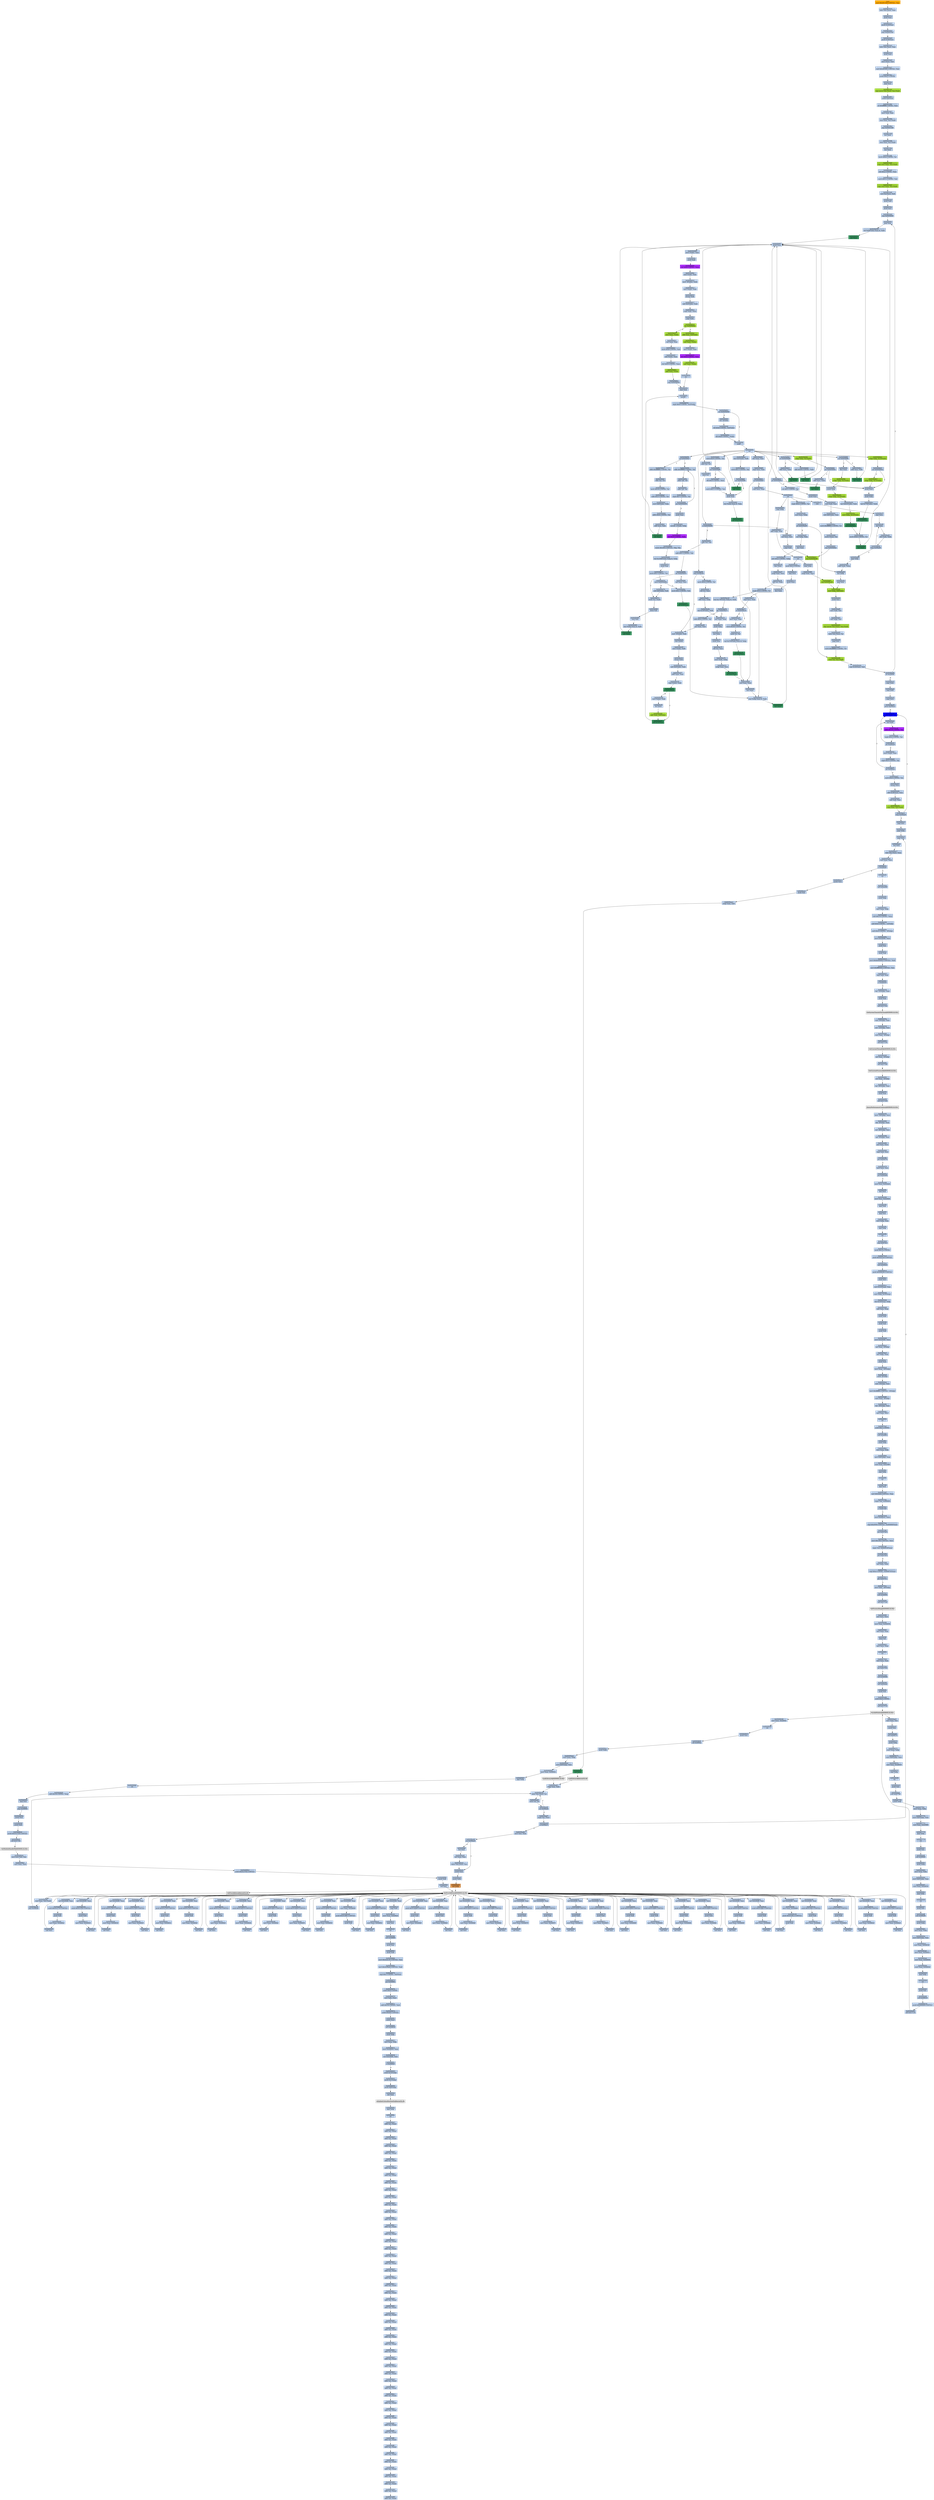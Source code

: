 strict digraph G {
	graph [bgcolor=transparent,
		name=G
	];
	node [color=lightsteelblue,
		fillcolor=lightsteelblue,
		shape=rectangle,
		style=filled
	];
	a0x00401018movl_0x4011b0UINT32_esi	[color=lightgrey,
		fillcolor=orange,
		label="start\nmovl $0x4011b0<UINT32>, %esi"];
	a0x0040101dlodsl_ds_esi__eax	[label="0x0040101d\nlodsl %ds:(%esi), %eax"];
	a0x00401018movl_0x4011b0UINT32_esi -> a0x0040101dlodsl_ds_esi__eax	[color="#000000"];
	a0x0040101epushl_eax	[label="0x0040101e\npushl %eax"];
	a0x0040101dlodsl_ds_esi__eax -> a0x0040101epushl_eax	[color="#000000"];
	a0x0040101fpushl_0x34esi_	[label="0x0040101f\npushl 0x34(%esi)"];
	a0x0040101epushl_eax -> a0x0040101fpushl_0x34esi_	[color="#000000"];
	a0x00401022jmp_0x004010a0	[label="0x00401022\njmp 0x004010a0"];
	a0x0040101fpushl_0x34esi_ -> a0x00401022jmp_0x004010a0	[color="#000000"];
	a0x004010a0pushl_0x38esi_	[label="0x004010a0\npushl 0x38(%esi)"];
	a0x00401022jmp_0x004010a0 -> a0x004010a0pushl_0x38esi_	[color="#000000"];
	a0x004010a3lodsl_ds_esi__eax	[label="0x004010a3\nlodsl %ds:(%esi), %eax"];
	a0x004010a0pushl_0x38esi_ -> a0x004010a3lodsl_ds_esi__eax	[color="#000000"];
	a0x004010a4pushl_eax	[label="0x004010a4\npushl %eax"];
	a0x004010a3lodsl_ds_esi__eax -> a0x004010a4pushl_eax	[color="#000000"];
	a0x004010a5movl_esi__edi	[label="0x004010a5\nmovl (%esi), %edi"];
	a0x004010a4pushl_eax -> a0x004010a5movl_esi__edi	[color="#000000"];
	a0x004010a7movl_0x4630f0UINT32_esi	[label="0x004010a7\nmovl $0x4630f0<UINT32>, %esi"];
	a0x004010a5movl_esi__edi -> a0x004010a7movl_0x4630f0UINT32_esi	[color="#000000"];
	a0x004010acpushl_0x27UINT8	[label="0x004010ac\npushl $0x27<UINT8>"];
	a0x004010a7movl_0x4630f0UINT32_esi -> a0x004010acpushl_0x27UINT8	[color="#000000"];
	a0x004010aepopl_ecx	[label="0x004010ae\npopl %ecx"];
	a0x004010acpushl_0x27UINT8 -> a0x004010aepopl_ecx	[color="#000000"];
	a0x004010afrepz_movsl_ds_esi__es_edi_	[color=yellowgreen,
		fillcolor=yellowgreen,
		label="0x004010af\nrepz movsl %ds:(%esi), %es:(%edi)"];
	a0x004010aepopl_ecx -> a0x004010afrepz_movsl_ds_esi__es_edi_	[color="#000000"];
	a0x004010b1pushl_0x4esi_	[label="0x004010b1\npushl 0x4(%esi)"];
	a0x004010afrepz_movsl_ds_esi__es_edi_ -> a0x004010b1pushl_0x4esi_	[color="#000000"];
	a0x004010b4orl_0xffffffffUINT8_eax	[label="0x004010b4\norl $0xffffffff<UINT8>, %eax"];
	a0x004010b1pushl_0x4esi_ -> a0x004010b4orl_0xffffffffUINT8_eax	[color="#000000"];
	a0x004010b7movl_edi_ebx	[label="0x004010b7\nmovl %edi, %ebx"];
	a0x004010b4orl_0xffffffffUINT8_eax -> a0x004010b7movl_edi_ebx	[color="#000000"];
	a0x004010b9stosl_eax_es_edi_	[label="0x004010b9\nstosl %eax, %es:(%edi)"];
	a0x004010b7movl_edi_ebx -> a0x004010b9stosl_eax_es_edi_	[color="#000000"];
	a0x004010bajmp_0x004010d8	[label="0x004010ba\njmp 0x004010d8"];
	a0x004010b9stosl_eax_es_edi_ -> a0x004010bajmp_0x004010d8	[color="#000000"];
	a0x004010d8incl_eax	[label="0x004010d8\nincl %eax"];
	a0x004010bajmp_0x004010d8 -> a0x004010d8incl_eax	[color="#000000"];
	a0x004010d9stosl_eax_es_edi_	[label="0x004010d9\nstosl %eax, %es:(%edi)"];
	a0x004010d8incl_eax -> a0x004010d9stosl_eax_es_edi_	[color="#000000"];
	a0x004010daincl_eax	[label="0x004010da\nincl %eax"];
	a0x004010d9stosl_eax_es_edi_ -> a0x004010daincl_eax	[color="#000000"];
	a0x004010dbmovb_0x4UINT8_cl	[label="0x004010db\nmovb $0x4<UINT8>, %cl"];
	a0x004010daincl_eax -> a0x004010dbmovb_0x4UINT8_cl	[color="#000000"];
	a0x004010ddrepz_stosl_eax_es_edi_	[color=yellowgreen,
		fillcolor=yellowgreen,
		label="0x004010dd\nrepz stosl %eax, %es:(%edi)"];
	a0x004010dbmovb_0x4UINT8_cl -> a0x004010ddrepz_stosl_eax_es_edi_	[color="#000000"];
	a0x004010dfshll_0xaUINT8_eax	[label="0x004010df\nshll $0xa<UINT8>, %eax"];
	a0x004010ddrepz_stosl_eax_es_edi_ -> a0x004010dfshll_0xaUINT8_eax	[color="#000000"];
	a0x004010e2movb_0x1cUINT8_ch	[label="0x004010e2\nmovb $0x1c<UINT8>, %ch"];
	a0x004010dfshll_0xaUINT8_eax -> a0x004010e2movb_0x1cUINT8_ch	[color="#000000"];
	a0x004010e4repz_stosl_eax_es_edi_	[color=yellowgreen,
		fillcolor=yellowgreen,
		label="0x004010e4\nrepz stosl %eax, %es:(%edi)"];
	a0x004010e2movb_0x1cUINT8_ch -> a0x004010e4repz_stosl_eax_es_edi_	[color="#000000"];
	a0x004010e6movl_0xcesi__edi	[label="0x004010e6\nmovl 0xc(%esi), %edi"];
	a0x004010e4repz_stosl_eax_es_edi_ -> a0x004010e6movl_0xcesi__edi	[color="#000000"];
	a0x004010e9pushl_edi	[label="0x004010e9\npushl %edi"];
	a0x004010e6movl_0xcesi__edi -> a0x004010e9pushl_edi	[color="#000000"];
	a0x004010eapushl_ecx	[label="0x004010ea\npushl %ecx"];
	a0x004010e9pushl_edi -> a0x004010eapushl_ecx	[color="#000000"];
	a0x004010ebjmp_0x0045b94f	[label="0x004010eb\njmp 0x0045b94f"];
	a0x004010eapushl_ecx -> a0x004010ebjmp_0x0045b94f	[color="#000000"];
	a0x0045b94fpopl_eax	[label="0x0045b94f\npopl %eax"];
	a0x004010ebjmp_0x0045b94f -> a0x0045b94fpopl_eax	[color="#000000"];
	a0x0045b950leal_0x58ebxeax4__edx	[label="0x0045b950\nleal 0x58(%ebx,%eax,4), %edx"];
	a0x0045b94fpopl_eax -> a0x0045b950leal_0x58ebxeax4__edx	[color="#000000"];
	a0x0045b954call_esi_	[color=seagreen,
		fillcolor=seagreen,
		label="0x0045b954\ncall (%esi)"];
	a0x0045b950leal_0x58ebxeax4__edx -> a0x0045b954call_esi_	[color="#000000"];
	a0x0045b907pushl_eax	[label="0x0045b907\npushl %eax"];
	a0x0045b954call_esi_ -> a0x0045b907pushl_eax	[color="#000000"];
	a0x0045b908movl_ebx__eax	[label="0x0045b908\nmovl (%ebx), %eax"];
	a0x0045b907pushl_eax -> a0x0045b908movl_ebx__eax	[color="#000000"];
	a0x0045b90apushl_edx	[label="0x0045b90a\npushl %edx"];
	a0x0045b908movl_ebx__eax -> a0x0045b90apushl_edx	[color="#000000"];
	a0x0045b90bshrl_0xbUINT8_eax	[color=purple,
		fillcolor=purple,
		label="0x0045b90b\nshrl $0xb<UINT8>, %eax"];
	a0x0045b90apushl_edx -> a0x0045b90bshrl_0xbUINT8_eax	[color="#000000"];
	a0x0045b90emull_edx__eax	[label="0x0045b90e\nmull (%edx), %eax"];
	a0x0045b90bshrl_0xbUINT8_eax -> a0x0045b90emull_edx__eax	[color="#000000"];
	a0x0045b910movl__4ebx__edx	[label="0x0045b910\nmovl -4(%ebx), %edx"];
	a0x0045b90emull_edx__eax -> a0x0045b910movl__4ebx__edx	[color="#000000"];
	a0x0045b913movl_edx__edx	[label="0x0045b913\nmovl (%edx), %edx"];
	a0x0045b910movl__4ebx__edx -> a0x0045b913movl_edx__edx	[color="#000000"];
	a0x0045b915bswap_edx	[label="0x0045b915\nbswap %edx"];
	a0x0045b913movl_edx__edx -> a0x0045b915bswap_edx	[color="#000000"];
	a0x0045b917subl_0x4ebx__edx	[label="0x0045b917\nsubl 0x4(%ebx), %edx"];
	a0x0045b915bswap_edx -> a0x0045b917subl_0x4ebx__edx	[color="#000000"];
	a0x0045b91acmpl_edx_eax	[label="0x0045b91a\ncmpl %edx, %eax"];
	a0x0045b917subl_0x4ebx__edx -> a0x0045b91acmpl_edx_eax	[color="#000000"];
	a0x0045b91cpopl_edx	[label="0x0045b91c\npopl %edx"];
	a0x0045b91acmpl_edx_eax -> a0x0045b91cpopl_edx	[color="#000000"];
	a0x0045b91djbe_0x0045b92e	[color=yellowgreen,
		fillcolor=yellowgreen,
		label="0x0045b91d\njbe 0x0045b92e"];
	a0x0045b91cpopl_edx -> a0x0045b91djbe_0x0045b92e	[color="#000000"];
	a0x0045b91fmovl_eax_ebx_	[color=yellowgreen,
		fillcolor=yellowgreen,
		label="0x0045b91f\nmovl %eax, (%ebx)"];
	a0x0045b91djbe_0x0045b92e -> a0x0045b91fmovl_eax_ebx_	[color="#000000",
		label=F];
	a0x0045b92eaddl_eax_0x4ebx_	[color=yellowgreen,
		fillcolor=yellowgreen,
		label="0x0045b92e\naddl %eax, 0x4(%ebx)"];
	a0x0045b91djbe_0x0045b92e -> a0x0045b92eaddl_eax_0x4ebx_	[color="#000000",
		label=T];
	a0x0045b921xorl_eax_eax	[label="0x0045b921\nxorl %eax, %eax"];
	a0x0045b91fmovl_eax_ebx_ -> a0x0045b921xorl_eax_eax	[color="#000000"];
	a0x0045b923movb_0x8UINT8_ah	[label="0x0045b923\nmovb $0x8<UINT8>, %ah"];
	a0x0045b921xorl_eax_eax -> a0x0045b923movb_0x8UINT8_ah	[color="#000000"];
	a0x0045b925subl_edx__eax	[label="0x0045b925\nsubl (%edx), %eax"];
	a0x0045b923movb_0x8UINT8_ah -> a0x0045b925subl_edx__eax	[color="#000000"];
	a0x0045b927shrl_0x5UINT8_eax	[label="0x0045b927\nshrl $0x5<UINT8>, %eax"];
	a0x0045b925subl_edx__eax -> a0x0045b927shrl_0x5UINT8_eax	[color="#000000"];
	a0x0045b92aaddl_eax_edx_	[color=yellowgreen,
		fillcolor=yellowgreen,
		label="0x0045b92a\naddl %eax, (%edx)"];
	a0x0045b927shrl_0x5UINT8_eax -> a0x0045b92aaddl_eax_edx_	[color="#000000"];
	a0x0045b92cjmp_0x0045b93b	[label="0x0045b92c\njmp 0x0045b93b"];
	a0x0045b92aaddl_eax_edx_ -> a0x0045b92cjmp_0x0045b93b	[color="#000000"];
	a0x0045b93bpopl_eax	[label="0x0045b93b\npopl %eax"];
	a0x0045b92cjmp_0x0045b93b -> a0x0045b93bpopl_eax	[color="#000000"];
	a0x0045b93cpushfl_	[label="0x0045b93c\npushfl "];
	a0x0045b93bpopl_eax -> a0x0045b93cpushfl_	[color="#000000"];
	a0x0045b93dcmpb_0x0UINT8_0x3ebx_	[label="0x0045b93d\ncmpb $0x0<UINT8>, 0x3(%ebx)"];
	a0x0045b93cpushfl_ -> a0x0045b93dcmpb_0x0UINT8_0x3ebx_	[color="#000000"];
	a0x0045b941jne_0x0045b94d	[label="0x0045b941\njne 0x0045b94d"];
	a0x0045b93dcmpb_0x0UINT8_0x3ebx_ -> a0x0045b941jne_0x0045b94d	[color="#000000"];
	a0x0045b94dpopfl_	[label="0x0045b94d\npopfl "];
	a0x0045b941jne_0x0045b94d -> a0x0045b94dpopfl_	[color="#000000",
		label=T];
	a0x0045b943incl__4ebx_	[label="0x0045b943\nincl -4(%ebx)"];
	a0x0045b941jne_0x0045b94d -> a0x0045b943incl__4ebx_	[color="#000000",
		label=F];
	a0x0045b94eret	[label="0x0045b94e\nret"];
	a0x0045b94dpopfl_ -> a0x0045b94eret	[color="#000000"];
	a0x0045b956jb_0x0045b9a7	[label="0x0045b956\njb 0x0045b9a7"];
	a0x0045b94eret -> a0x0045b956jb_0x0045b9a7	[color="#000000"];
	a0x0045b8ddadcl_eax_eax	[label="0x0045b8dd\nadcl %eax, %eax"];
	a0x0045b94eret -> a0x0045b8ddadcl_eax_eax	[color="#000000"];
	a0x0045b9b8jae_0x0045b9fc	[label="0x0045b9b8\njae 0x0045b9fc"];
	a0x0045b94eret -> a0x0045b9b8jae_0x0045b9fc	[color="#000000"];
	a0x0045b9bejb_0x0045b9d4	[label="0x0045b9be\njb 0x0045b9d4"];
	a0x0045b94eret -> a0x0045b9bejb_0x0045b9d4	[color="#000000"];
	a0x0045b9c4jb_0x0045b9ea	[label="0x0045b9c4\njb 0x0045b9ea"];
	a0x0045b94eret -> a0x0045b9c4jb_0x0045b9ea	[color="#000000"];
	a0x0045b8ealeal_0x4edx__edx	[label="0x0045b8ea\nleal 0x4(%edx), %edx"];
	a0x0045b94eret -> a0x0045b8ealeal_0x4edx__edx	[color="#000000"];
	a0x0045b98badcb_al_al	[label="0x0045b98b\nadcb %al, %al"];
	a0x0045b94eret -> a0x0045b98badcb_al_al	[color="#000000"];
	a0x0045b8f3movb_0x9UINT8_al	[label="0x0045b8f3\nmovb $0x9<UINT8>, %al"];
	a0x0045b94eret -> a0x0045b8f3movb_0x9UINT8_al	[color="#000000"];
	a0x0045b9d9xchgl_ebp_0xcebx_	[color=yellowgreen,
		fillcolor=yellowgreen,
		label="0x0045b9d9\nxchgl %ebp, 0xc(%ebx)"];
	a0x0045b94eret -> a0x0045b9d9xchgl_ebp_0xcebx_	[color="#000000"];
	a0x0045b9e2xchgl_ebp_0x10ebx_	[color=yellowgreen,
		fillcolor=yellowgreen,
		label="0x0045b9e2\nxchgl %ebp, 0x10(%ebx)"];
	a0x0045b94eret -> a0x0045b9e2xchgl_ebp_0x10ebx_	[color="#000000"];
	a0x0045ba66loop_0x45ba4b	[label="0x0045ba66\nloop 0x45ba4b"];
	a0x0045b94eret -> a0x0045ba66loop_0x45ba4b	[color="#000000"];
	a0x0045b958addb_0xfffffffdUINT8_al	[label="0x0045b958\naddb $0xfffffffd<UINT8>, %al"];
	a0x0045b956jb_0x0045b9a7 -> a0x0045b958addb_0xfffffffdUINT8_al	[color="#000000",
		label=F];
	a0x0045b9a7addb_0xfffffff9UINT8_al	[label="0x0045b9a7\naddb $0xfffffff9<UINT8>, %al"];
	a0x0045b956jb_0x0045b9a7 -> a0x0045b9a7addb_0xfffffff9UINT8_al	[color="#000000",
		label=T];
	a0x0045b95asbbb_dl_dl	[label="0x0045b95a\nsbbb %dl, %dl"];
	a0x0045b958addb_0xfffffffdUINT8_al -> a0x0045b95asbbb_dl_dl	[color="#000000"];
	a0x0045b95candb_dl_al	[label="0x0045b95c\nandb %dl, %al"];
	a0x0045b95asbbb_dl_dl -> a0x0045b95candb_dl_al	[color="#000000"];
	a0x0045b95ecmpb_0x7UINT8_al	[label="0x0045b95e\ncmpb $0x7<UINT8>, %al"];
	a0x0045b95candb_dl_al -> a0x0045b95ecmpb_0x7UINT8_al	[color="#000000"];
	a0x0045b960jae_0x0045b958	[label="0x0045b960\njae 0x0045b958"];
	a0x0045b95ecmpb_0x7UINT8_al -> a0x0045b960jae_0x0045b958	[color="#000000"];
	a0x0045b960jae_0x0045b958 -> a0x0045b958addb_0xfffffffdUINT8_al	[color="#000000",
		label=T];
	a0x0045b962pushl_eax	[label="0x0045b962\npushl %eax"];
	a0x0045b960jae_0x0045b958 -> a0x0045b962pushl_eax	[color="#000000",
		label=F];
	a0x0045b963movzbl__1edi__ebp	[label="0x0045b963\nmovzbl -1(%edi), %ebp"];
	a0x0045b962pushl_eax -> a0x0045b963movzbl__1edi__ebp	[color="#000000"];
	a0x0045b967shrl_0x5UINT8_ebp	[color=purple,
		fillcolor=purple,
		label="0x0045b967\nshrl $0x5<UINT8>, %ebp"];
	a0x0045b963movzbl__1edi__ebp -> a0x0045b967shrl_0x5UINT8_ebp	[color="#000000"];
	a0x0045b96aimulw_0x300UINT16_bp_bp	[label="0x0045b96a\nimulw $0x300<UINT16>, %bp, %bp"];
	a0x0045b967shrl_0x5UINT8_ebp -> a0x0045b96aimulw_0x300UINT16_bp_bp	[color="#000000"];
	a0x0045b96fleal_0x1008ebxebp4__ebp	[label="0x0045b96f\nleal 0x1008(%ebx,%ebp,4), %ebp"];
	a0x0045b96aimulw_0x300UINT16_bp_bp -> a0x0045b96fleal_0x1008ebxebp4__ebp	[color="#000000"];
	a0x0045b976pushl_edi	[label="0x0045b976\npushl %edi"];
	a0x0045b96fleal_0x1008ebxebp4__ebp -> a0x0045b976pushl_edi	[color="#000000"];
	a0x0045b977movb_0x1UINT8_al	[label="0x0045b977\nmovb $0x1<UINT8>, %al"];
	a0x0045b976pushl_edi -> a0x0045b977movb_0x1UINT8_al	[color="#000000"];
	a0x0045b979jecxz_0x0045b99a	[label="0x0045b979\njecxz 0x0045b99a"];
	a0x0045b977movb_0x1UINT8_al -> a0x0045b979jecxz_0x0045b99a	[color="#000000"];
	a0x0045b99amovb_0x1UINT8_ch	[label="0x0045b99a\nmovb $0x1<UINT8>, %ch"];
	a0x0045b979jecxz_0x0045b99a -> a0x0045b99amovb_0x1UINT8_ch	[color="#000000",
		label=T];
	a0x0045b97bsubl_0x8ebx__edi	[label="0x0045b97b\nsubl 0x8(%ebx), %edi"];
	a0x0045b979jecxz_0x0045b99a -> a0x0045b97bsubl_0x8ebx__edi	[color="#000000",
		label=F];
	a0x0045b99ccall_0x50esi_	[color=seagreen,
		fillcolor=seagreen,
		label="0x0045b99c\ncall 0x50(%esi)"];
	a0x0045b99amovb_0x1UINT8_ch -> a0x0045b99ccall_0x50esi_	[color="#000000"];
	a0x0045b8d7leal_ebpeax4__edx	[label="0x0045b8d7\nleal (%ebp,%eax,4), %edx"];
	a0x0045b99ccall_0x50esi_ -> a0x0045b8d7leal_ebpeax4__edx	[color="#000000"];
	a0x0045b8dbcall_esi_	[color=seagreen,
		fillcolor=seagreen,
		label="0x0045b8db\ncall (%esi)"];
	a0x0045b8d7leal_ebpeax4__edx -> a0x0045b8dbcall_esi_	[color="#000000"];
	a0x0045b8dbcall_esi_ -> a0x0045b907pushl_eax	[color="#000000"];
	a0x0045b8dfcmpl_ecx_eax	[label="0x0045b8df\ncmpl %ecx, %eax"];
	a0x0045b8ddadcl_eax_eax -> a0x0045b8dfcmpl_ecx_eax	[color="#000000"];
	a0x0045b8e1jb_0x0045b8d7	[label="0x0045b8e1\njb 0x0045b8d7"];
	a0x0045b8dfcmpl_ecx_eax -> a0x0045b8e1jb_0x0045b8d7	[color="#000000"];
	a0x0045b8e1jb_0x0045b8d7 -> a0x0045b8d7leal_ebpeax4__edx	[color="#000000",
		label=T];
	a0x0045b8e3subl_ecx_eax	[label="0x0045b8e3\nsubl %ecx, %eax"];
	a0x0045b8e1jb_0x0045b8d7 -> a0x0045b8e3subl_ecx_eax	[color="#000000",
		label=F];
	a0x0045b931subl_eax_ebx_	[color=yellowgreen,
		fillcolor=yellowgreen,
		label="0x0045b931\nsubl %eax, (%ebx)"];
	a0x0045b92eaddl_eax_0x4ebx_ -> a0x0045b931subl_eax_ebx_	[color="#000000"];
	a0x0045b933movl_edx__eax	[label="0x0045b933\nmovl (%edx), %eax"];
	a0x0045b931subl_eax_ebx_ -> a0x0045b933movl_edx__eax	[color="#000000"];
	a0x0045b935shrl_0x5UINT8_eax	[color=purple,
		fillcolor=purple,
		label="0x0045b935\nshrl $0x5<UINT8>, %eax"];
	a0x0045b933movl_edx__eax -> a0x0045b935shrl_0x5UINT8_eax	[color="#000000"];
	a0x0045b938subl_eax_edx_	[color=yellowgreen,
		fillcolor=yellowgreen,
		label="0x0045b938\nsubl %eax, (%edx)"];
	a0x0045b935shrl_0x5UINT8_eax -> a0x0045b938subl_eax_edx_	[color="#000000"];
	a0x0045b93astc_	[label="0x0045b93a\nstc "];
	a0x0045b938subl_eax_edx_ -> a0x0045b93astc_	[color="#000000"];
	a0x0045b93astc_ -> a0x0045b93bpopl_eax	[color="#000000"];
	a0x0045b946shll_0x8UINT8_0x4ebx_	[label="0x0045b946\nshll $0x8<UINT8>, 0x4(%ebx)"];
	a0x0045b943incl__4ebx_ -> a0x0045b946shll_0x8UINT8_0x4ebx_	[color="#000000"];
	a0x0045b94ashll_0x8UINT8_ebx_	[label="0x0045b94a\nshll $0x8<UINT8>, (%ebx)"];
	a0x0045b946shll_0x8UINT8_0x4ebx_ -> a0x0045b94ashll_0x8UINT8_ebx_	[color="#000000"];
	a0x0045b94ashll_0x8UINT8_ebx_ -> a0x0045b94dpopfl_	[color="#000000"];
	a0x0045b8e5ret	[label="0x0045b8e5\nret"];
	a0x0045b8e3subl_ecx_eax -> a0x0045b8e5ret	[color="#000000"];
	a0x0045b99fxorl_ecx_ecx	[label="0x0045b99f\nxorl %ecx, %ecx"];
	a0x0045b8e5ret -> a0x0045b99fxorl_ecx_ecx	[color="#000000"];
	a0x0045b903popl_ebp	[label="0x0045b903\npopl %ebp"];
	a0x0045b8e5ret -> a0x0045b903popl_ebp	[color="#000000"];
	a0x0045ba29cmpb_0x4UINT8_al	[label="0x0045ba29\ncmpb $0x4<UINT8>, %al"];
	a0x0045b8e5ret -> a0x0045ba29cmpb_0x4UINT8_al	[color="#000000"];
	a0x0045ba7ecltd_	[label="0x0045ba7e\ncltd "];
	a0x0045b8e5ret -> a0x0045ba7ecltd_	[color="#000000"];
	a0x0045b9a1popl_edi	[label="0x0045b9a1\npopl %edi"];
	a0x0045b99fxorl_ecx_ecx -> a0x0045b9a1popl_edi	[color="#000000"];
	a0x0045b9a2jmp_0x0045ba99	[color=yellowgreen,
		fillcolor=yellowgreen,
		label="0x0045b9a2\njmp 0x0045ba99"];
	a0x0045b9a1popl_edi -> a0x0045b9a2jmp_0x0045ba99	[color="#000000"];
	a0x0045ba99stosb_al_es_edi_	[color=yellowgreen,
		fillcolor=yellowgreen,
		label="0x0045ba99\nstosb %al, %es:(%edi)"];
	a0x0045b9a2jmp_0x0045ba99 -> a0x0045ba99stosb_al_es_edi_	[color="#000000"];
	a0x0045ba9acmpl_0x34esi__edi	[label="0x0045ba9a\ncmpl 0x34(%esi), %edi"];
	a0x0045ba99stosb_al_es_edi_ -> a0x0045ba9acmpl_0x34esi__edi	[color="#000000"];
	a0x0045ba9djb_0x45b94f	[label="0x0045ba9d\njb 0x45b94f"];
	a0x0045ba9acmpl_0x34esi__edi -> a0x0045ba9djb_0x45b94f	[color="#000000"];
	a0x0045ba9djb_0x45b94f -> a0x0045b94fpopl_eax	[color="#000000",
		label=T];
	a0x0045baa3popl_eax	[label="0x0045baa3\npopl %eax"];
	a0x0045ba9djb_0x45b94f -> a0x0045baa3popl_eax	[color="#000000",
		label=F];
	a0x0045b9a9sbbb_al_al	[label="0x0045b9a9\nsbbb %al, %al"];
	a0x0045b9a7addb_0xfffffff9UINT8_al -> a0x0045b9a9sbbb_al_al	[color="#000000"];
	a0x0045b9abmovb_0x30UINT8_cl	[label="0x0045b9ab\nmovb $0x30<UINT8>, %cl"];
	a0x0045b9a9sbbb_al_al -> a0x0045b9abmovb_0x30UINT8_cl	[color="#000000"];
	a0x0045b9adandb_0x3UINT8_al	[label="0x0045b9ad\nandb $0x3<UINT8>, %al"];
	a0x0045b9abmovb_0x30UINT8_cl -> a0x0045b9adandb_0x3UINT8_al	[color="#000000"];
	a0x0045b9afmovl_0x8ebx__ebp	[label="0x0045b9af\nmovl 0x8(%ebx), %ebp"];
	a0x0045b9adandb_0x3UINT8_al -> a0x0045b9afmovl_0x8ebx__ebp	[color="#000000"];
	a0x0045b9b2addb_0x8UINT8_al	[label="0x0045b9b2\naddb $0x8<UINT8>, %al"];
	a0x0045b9afmovl_0x8ebx__ebp -> a0x0045b9b2addb_0x8UINT8_al	[color="#000000"];
	a0x0045b9b4addl_ecx_edx	[label="0x0045b9b4\naddl %ecx, %edx"];
	a0x0045b9b2addb_0x8UINT8_al -> a0x0045b9b4addl_ecx_edx	[color="#000000"];
	a0x0045b9b6call_esi_	[color=seagreen,
		fillcolor=seagreen,
		label="0x0045b9b6\ncall (%esi)"];
	a0x0045b9b4addl_ecx_edx -> a0x0045b9b6call_esi_	[color="#000000"];
	a0x0045b9b6call_esi_ -> a0x0045b907pushl_eax	[color="#000000"];
	a0x0045b9baaddl_ecx_edx	[label="0x0045b9ba\naddl %ecx, %edx"];
	a0x0045b9b8jae_0x0045b9fc -> a0x0045b9baaddl_ecx_edx	[color="#000000",
		label=F];
	a0x0045b9fcdecl_eax	[label="0x0045b9fc\ndecl %eax"];
	a0x0045b9b8jae_0x0045b9fc -> a0x0045b9fcdecl_eax	[color="#000000",
		label=T];
	a0x0045b9bccall_esi_	[color=seagreen,
		fillcolor=seagreen,
		label="0x0045b9bc\ncall (%esi)"];
	a0x0045b9baaddl_ecx_edx -> a0x0045b9bccall_esi_	[color="#000000"];
	a0x0045b9bccall_esi_ -> a0x0045b907pushl_eax	[color="#000000"];
	a0x0045b9c0addl_ecx_edx	[label="0x0045b9c0\naddl %ecx, %edx"];
	a0x0045b9bejb_0x0045b9d4 -> a0x0045b9c0addl_ecx_edx	[color="#000000",
		label=F];
	a0x0045b9d4addl_0x60UINT8_edx	[label="0x0045b9d4\naddl $0x60<UINT8>, %edx"];
	a0x0045b9bejb_0x0045b9d4 -> a0x0045b9d4addl_0x60UINT8_edx	[color="#000000",
		label=T];
	a0x0045b9c2call_esi_	[color=seagreen,
		fillcolor=seagreen,
		label="0x0045b9c2\ncall (%esi)"];
	a0x0045b9c0addl_ecx_edx -> a0x0045b9c2call_esi_	[color="#000000"];
	a0x0045b9c2call_esi_ -> a0x0045b907pushl_eax	[color="#000000"];
	a0x0045b9eapushl_eax	[label="0x0045b9ea\npushl %eax"];
	a0x0045b9c4jb_0x0045b9ea -> a0x0045b9eapushl_eax	[color="#000000",
		label=T];
	a0x0045b9c6orb_0x1UINT8_al	[label="0x0045b9c6\norb $0x1<UINT8>, %al"];
	a0x0045b9c4jb_0x0045b9ea -> a0x0045b9c6orb_0x1UINT8_al	[color="#000000",
		label=F];
	a0x0045b9ebpushl_ebp	[label="0x0045b9eb\npushl %ebp"];
	a0x0045b9eapushl_eax -> a0x0045b9ebpushl_ebp	[color="#000000"];
	a0x0045b9ecleal_0x778ebx__edx	[label="0x0045b9ec\nleal 0x778(%ebx), %edx"];
	a0x0045b9ebpushl_ebp -> a0x0045b9ecleal_0x778ebx__edx	[color="#000000"];
	a0x0045b9f2call_0x54esi_	[color=seagreen,
		fillcolor=seagreen,
		label="0x0045b9f2\ncall 0x54(%esi)"];
	a0x0045b9ecleal_0x778ebx__edx -> a0x0045b9f2call_0x54esi_	[color="#000000"];
	a0x0045b8e6movb_0x8UINT8_cl	[label="0x0045b8e6\nmovb $0x8<UINT8>, %cl"];
	a0x0045b9f2call_0x54esi_ -> a0x0045b8e6movb_0x8UINT8_cl	[color="#000000"];
	a0x0045b8e8call_esi_	[color=seagreen,
		fillcolor=seagreen,
		label="0x0045b8e8\ncall (%esi)"];
	a0x0045b8e6movb_0x8UINT8_cl -> a0x0045b8e8call_esi_	[color="#000000"];
	a0x0045b8e8call_esi_ -> a0x0045b907pushl_eax	[color="#000000"];
	a0x0045b8edmovb_0x1UINT8_al	[label="0x0045b8ed\nmovb $0x1<UINT8>, %al"];
	a0x0045b8ealeal_0x4edx__edx -> a0x0045b8edmovb_0x1UINT8_al	[color="#000000"];
	a0x0045b8efjae_0x0045b8fc	[label="0x0045b8ef\njae 0x0045b8fc"];
	a0x0045b8edmovb_0x1UINT8_al -> a0x0045b8efjae_0x0045b8fc	[color="#000000"];
	a0x0045b8fcpushl_eax	[label="0x0045b8fc\npushl %eax"];
	a0x0045b8efjae_0x0045b8fc -> a0x0045b8fcpushl_eax	[color="#000000",
		label=T];
	a0x0045b8f1call_esi_	[color=seagreen,
		fillcolor=seagreen,
		label="0x0045b8f1\ncall (%esi)"];
	a0x0045b8efjae_0x0045b8fc -> a0x0045b8f1call_esi_	[color="#000000",
		label=F];
	a0x0045b8fdleal_edxeax4__ebp	[label="0x0045b8fd\nleal (%edx,%eax,4), %ebp"];
	a0x0045b8fcpushl_eax -> a0x0045b8fdleal_edxeax4__ebp	[color="#000000"];
	a0x0045b900call_0x4cesi_	[color=seagreen,
		fillcolor=seagreen,
		label="0x0045b900\ncall 0x4c(%esi)"];
	a0x0045b8fdleal_edxeax4__ebp -> a0x0045b900call_0x4cesi_	[color="#000000"];
	a0x0045b8d4xorl_eax_eax	[label="0x0045b8d4\nxorl %eax, %eax"];
	a0x0045b900call_0x4cesi_ -> a0x0045b8d4xorl_eax_eax	[color="#000000"];
	a0x0045b8d6incl_eax	[label="0x0045b8d6\nincl %eax"];
	a0x0045b8d4xorl_eax_eax -> a0x0045b8d6incl_eax	[color="#000000"];
	a0x0045b8d6incl_eax -> a0x0045b8d7leal_ebpeax4__edx	[color="#000000"];
	a0x0045b904addl_ebp_eax	[label="0x0045b904\naddl %ebp, %eax"];
	a0x0045b903popl_ebp -> a0x0045b904addl_ebp_eax	[color="#000000"];
	a0x0045b906ret	[label="0x0045b906\nret"];
	a0x0045b904addl_ebp_eax -> a0x0045b906ret	[color="#000000"];
	a0x0045b9f5popl_ebp	[label="0x0045b9f5\npopl %ebp"];
	a0x0045b906ret -> a0x0045b9f5popl_ebp	[color="#000000"];
	a0x0045ba10pushl_0x3UINT8	[label="0x0045ba10\npushl $0x3<UINT8>"];
	a0x0045b906ret -> a0x0045ba10pushl_0x3UINT8	[color="#000000"];
	a0x0045b9f6xchgl_eax_ecx	[label="0x0045b9f6\nxchgl %eax, %ecx"];
	a0x0045b9f5popl_ebp -> a0x0045b9f6xchgl_eax_ecx	[color="#000000"];
	a0x0045b9f7jmp_0x0045ba8b	[color=yellowgreen,
		fillcolor=yellowgreen,
		label="0x0045b9f7\njmp 0x0045ba8b"];
	a0x0045b9f6xchgl_eax_ecx -> a0x0045b9f7jmp_0x0045ba8b	[color="#000000"];
	a0x0045ba8bmovl_ebp_0x8ebx_	[color=yellowgreen,
		fillcolor=yellowgreen,
		label="0x0045ba8b\nmovl %ebp, 0x8(%ebx)"];
	a0x0045b9f7jmp_0x0045ba8b -> a0x0045ba8bmovl_ebp_0x8ebx_	[color="#000000"];
	a0x0045ba8epushl_esi	[label="0x0045ba8e\npushl %esi"];
	a0x0045ba8bmovl_ebp_0x8ebx_ -> a0x0045ba8epushl_esi	[color="#000000"];
	a0x0045ba8fmovl_edi_esi	[label="0x0045ba8f\nmovl %edi, %esi"];
	a0x0045ba8epushl_esi -> a0x0045ba8fmovl_edi_esi	[color="#000000"];
	a0x0045ba91subl_ebp_esi	[label="0x0045ba91\nsubl %ebp, %esi"];
	a0x0045ba8fmovl_edi_esi -> a0x0045ba91subl_ebp_esi	[color="#000000"];
	a0x0045ba93repz_movsb_ds_esi__es_edi_	[color=yellowgreen,
		fillcolor=yellowgreen,
		label="0x0045ba93\nrepz movsb %ds:(%esi), %es:(%edi)"];
	a0x0045ba91subl_ebp_esi -> a0x0045ba93repz_movsb_ds_esi__es_edi_	[color="#000000"];
	a0x0045ba95lodsb_ds_esi__al	[label="0x0045ba95\nlodsb %ds:(%esi), %al"];
	a0x0045ba93repz_movsb_ds_esi__es_edi_ -> a0x0045ba95lodsb_ds_esi__al	[color="#000000"];
	a0x0045ba96popl_esi	[label="0x0045ba96\npopl %esi"];
	a0x0045ba95lodsb_ds_esi__al -> a0x0045ba96popl_esi	[color="#000000"];
	a0x0045ba97movb_0xffffff80UINT8_cl	[label="0x0045ba97\nmovb $0xffffff80<UINT8>, %cl"];
	a0x0045ba96popl_esi -> a0x0045ba97movb_0xffffff80UINT8_cl	[color="#000000"];
	a0x0045ba97movb_0xffffff80UINT8_cl -> a0x0045ba99stosb_al_es_edi_	[color="#000000"];
	a0x0045b97etestb_cl_edi_	[label="0x0045b97e\ntestb %cl, (%edi)"];
	a0x0045b97bsubl_0x8ebx__edi -> a0x0045b97etestb_cl_edi_	[color="#000000"];
	a0x0045b980setne_ah	[label="0x0045b980\nsetne %ah"];
	a0x0045b97etestb_cl_edi_ -> a0x0045b980setne_ah	[color="#000000"];
	a0x0045b983incb_ah	[label="0x0045b983\nincb %ah"];
	a0x0045b980setne_ah -> a0x0045b983incb_ah	[color="#000000"];
	a0x0045b985leal_ebpeax4__edx	[label="0x0045b985\nleal (%ebp,%eax,4), %edx"];
	a0x0045b983incb_ah -> a0x0045b985leal_ebpeax4__edx	[color="#000000"];
	a0x0045b989call_esi_	[color=seagreen,
		fillcolor=seagreen,
		label="0x0045b989\ncall (%esi)"];
	a0x0045b985leal_ebpeax4__edx -> a0x0045b989call_esi_	[color="#000000"];
	a0x0045b989call_esi_ -> a0x0045b907pushl_eax	[color="#000000"];
	a0x0045b98dshrb_cl	[label="0x0045b98d\nshrb %cl"];
	a0x0045b98badcb_al_al -> a0x0045b98dshrb_cl	[color="#000000"];
	a0x0045b98fje_0x0045b99f	[label="0x0045b98f\nje 0x0045b99f"];
	a0x0045b98dshrb_cl -> a0x0045b98fje_0x0045b99f	[color="#000000"];
	a0x0045b98fje_0x0045b99f -> a0x0045b99fxorl_ecx_ecx	[color="#000000",
		label=T];
	a0x0045b991subb_al_ah	[label="0x0045b991\nsubb %al, %ah"];
	a0x0045b98fje_0x0045b99f -> a0x0045b991subb_al_ah	[color="#000000",
		label=F];
	a0x0045b993andb_0x1UINT8_ah	[label="0x0045b993\nandb $0x1<UINT8>, %ah"];
	a0x0045b991subb_al_ah -> a0x0045b993andb_0x1UINT8_ah	[color="#000000"];
	a0x0045b996jne_0x0045b97e	[label="0x0045b996\njne 0x0045b97e"];
	a0x0045b993andb_0x1UINT8_ah -> a0x0045b996jne_0x0045b97e	[color="#000000"];
	a0x0045b996jne_0x0045b97e -> a0x0045b97etestb_cl_edi_	[color="#000000",
		label=T];
	a0x0045b998xorl_ecx_ecx	[label="0x0045b998\nxorl %ecx, %ecx"];
	a0x0045b996jne_0x0045b97e -> a0x0045b998xorl_ecx_ecx	[color="#000000",
		label=F];
	a0x0045b998xorl_ecx_ecx -> a0x0045b99amovb_0x1UINT8_ch	[color="#000000"];
	a0x0045b8f1call_esi_ -> a0x0045b907pushl_eax	[color="#000000"];
	a0x0045b8f5jae_0x0045b8fc	[label="0x0045b8f5\njae 0x0045b8fc"];
	a0x0045b8f3movb_0x9UINT8_al -> a0x0045b8f5jae_0x0045b8fc	[color="#000000"];
	a0x0045b8f5jae_0x0045b8fc -> a0x0045b8fcpushl_eax	[color="#000000",
		label=T];
	a0x0045b8f7shll_0x5UINT8_ecx	[label="0x0045b8f7\nshll $0x5<UINT8>, %ecx"];
	a0x0045b8f5jae_0x0045b8fc -> a0x0045b8f7shll_0x5UINT8_ecx	[color="#000000",
		label=F];
	a0x0045b9fdxchgl_ebp_0xcebx_	[color=yellowgreen,
		fillcolor=yellowgreen,
		label="0x0045b9fd\nxchgl %ebp, 0xc(%ebx)"];
	a0x0045b9fcdecl_eax -> a0x0045b9fdxchgl_ebp_0xcebx_	[color="#000000"];
	a0x0045ba00pushl_eax	[label="0x0045ba00\npushl %eax"];
	a0x0045b9fdxchgl_ebp_0xcebx_ -> a0x0045ba00pushl_eax	[color="#000000"];
	a0x0045ba01xchgl_ebp_0x10ebx_	[color=yellowgreen,
		fillcolor=yellowgreen,
		label="0x0045ba01\nxchgl %ebp, 0x10(%ebx)"];
	a0x0045ba00pushl_eax -> a0x0045ba01xchgl_ebp_0x10ebx_	[color="#000000"];
	a0x0045ba04leal_0xbc0ebx__edx	[label="0x0045ba04\nleal 0xbc0(%ebx), %edx"];
	a0x0045ba01xchgl_ebp_0x10ebx_ -> a0x0045ba04leal_0xbc0ebx__edx	[color="#000000"];
	a0x0045ba0amovl_ebp_0x14ebx_	[color=yellowgreen,
		fillcolor=yellowgreen,
		label="0x0045ba0a\nmovl %ebp, 0x14(%ebx)"];
	a0x0045ba04leal_0xbc0ebx__edx -> a0x0045ba0amovl_ebp_0x14ebx_	[color="#000000"];
	a0x0045ba0dcall_0x54esi_	[color=seagreen,
		fillcolor=seagreen,
		label="0x0045ba0d\ncall 0x54(%esi)"];
	a0x0045ba0amovl_ebp_0x14ebx_ -> a0x0045ba0dcall_0x54esi_	[color="#000000"];
	a0x0045ba0dcall_0x54esi_ -> a0x0045b8e6movb_0x8UINT8_cl	[color="#000000"];
	a0x0045ba12popl_ecx	[label="0x0045ba12\npopl %ecx"];
	a0x0045ba10pushl_0x3UINT8 -> a0x0045ba12popl_ecx	[color="#000000"];
	a0x0045ba13pushl_eax	[label="0x0045ba13\npushl %eax"];
	a0x0045ba12popl_ecx -> a0x0045ba13pushl_eax	[color="#000000"];
	a0x0045ba14decl_eax	[label="0x0045ba14\ndecl %eax"];
	a0x0045ba13pushl_eax -> a0x0045ba14decl_eax	[color="#000000"];
	a0x0045ba15cmpl_ecx_eax	[label="0x0045ba15\ncmpl %ecx, %eax"];
	a0x0045ba14decl_eax -> a0x0045ba15cmpl_ecx_eax	[color="#000000"];
	a0x0045ba17jb_0x0045ba1b	[label="0x0045ba17\njb 0x0045ba1b"];
	a0x0045ba15cmpl_ecx_eax -> a0x0045ba17jb_0x0045ba1b	[color="#000000"];
	a0x0045ba1bmovb_0x40UINT8_cl	[label="0x0045ba1b\nmovb $0x40<UINT8>, %cl"];
	a0x0045ba17jb_0x0045ba1b -> a0x0045ba1bmovb_0x40UINT8_cl	[color="#000000",
		label=T];
	a0x0045ba19movl_ecx_eax	[label="0x0045ba19\nmovl %ecx, %eax"];
	a0x0045ba17jb_0x0045ba1b -> a0x0045ba19movl_ecx_eax	[color="#000000",
		label=F];
	a0x0045ba1dmulb_cl_al	[label="0x0045ba1d\nmulb %cl, %al"];
	a0x0045ba1bmovb_0x40UINT8_cl -> a0x0045ba1dmulb_cl_al	[color="#000000"];
	a0x0045ba1fleal_0x378ebxeax4__ebp	[label="0x0045ba1f\nleal 0x378(%ebx,%eax,4), %ebp"];
	a0x0045ba1dmulb_cl_al -> a0x0045ba1fleal_0x378ebxeax4__ebp	[color="#000000"];
	a0x0045ba26call_0x4cesi_	[color=seagreen,
		fillcolor=seagreen,
		label="0x0045ba26\ncall 0x4c(%esi)"];
	a0x0045ba1fleal_0x378ebxeax4__ebp -> a0x0045ba26call_0x4cesi_	[color="#000000"];
	a0x0045ba26call_0x4cesi_ -> a0x0045b8d4xorl_eax_eax	[color="#000000"];
	a0x0045ba2bmovl_eax_ebp	[label="0x0045ba2b\nmovl %eax, %ebp"];
	a0x0045ba29cmpb_0x4UINT8_al -> a0x0045ba2bmovl_eax_ebp	[color="#000000"];
	a0x0045ba2djb_0x0045ba89	[label="0x0045ba2d\njb 0x0045ba89"];
	a0x0045ba2bmovl_eax_ebp -> a0x0045ba2djb_0x0045ba89	[color="#000000"];
	a0x0045ba2fxorl_ebp_ebp	[label="0x0045ba2f\nxorl %ebp, %ebp"];
	a0x0045ba2djb_0x0045ba89 -> a0x0045ba2fxorl_ebp_ebp	[color="#000000",
		label=F];
	a0x0045ba89incl_ebp	[label="0x0045ba89\nincl %ebp"];
	a0x0045ba2djb_0x0045ba89 -> a0x0045ba89incl_ebp	[color="#000000",
		label=T];
	a0x0045ba31shrl_eax	[label="0x0045ba31\nshrl %eax"];
	a0x0045ba2fxorl_ebp_ebp -> a0x0045ba31shrl_eax	[color="#000000"];
	a0x0045ba33adcl_0x2UINT8_ebp	[label="0x0045ba33\nadcl $0x2<UINT8>, %ebp"];
	a0x0045ba31shrl_eax -> a0x0045ba33adcl_0x2UINT8_ebp	[color="#000000"];
	a0x0045ba36decl_eax	[label="0x0045ba36\ndecl %eax"];
	a0x0045ba33adcl_0x2UINT8_ebp -> a0x0045ba36decl_eax	[color="#000000"];
	a0x0045ba37xchgl_eax_ecx	[label="0x0045ba37\nxchgl %eax, %ecx"];
	a0x0045ba36decl_eax -> a0x0045ba37xchgl_eax_ecx	[color="#000000"];
	a0x0045ba38shll_cl_ebp	[label="0x0045ba38\nshll %cl, %ebp"];
	a0x0045ba37xchgl_eax_ecx -> a0x0045ba38shll_cl_ebp	[color="#000000"];
	a0x0045ba3acmpb_0x5UINT8_cl	[label="0x0045ba3a\ncmpb $0x5<UINT8>, %cl"];
	a0x0045ba38shll_cl_ebp -> a0x0045ba3acmpb_0x5UINT8_cl	[color="#000000"];
	a0x0045ba3dleal_0x178ebxebp4__edx	[label="0x0045ba3d\nleal 0x178(%ebx,%ebp,4), %edx"];
	a0x0045ba3acmpb_0x5UINT8_cl -> a0x0045ba3dleal_0x178ebxebp4__edx	[color="#000000"];
	a0x0045ba44jbe_0x0045ba71	[label="0x0045ba44\njbe 0x0045ba71"];
	a0x0045ba3dleal_0x178ebxebp4__edx -> a0x0045ba44jbe_0x0045ba71	[color="#000000"];
	a0x0045ba71xorl_eax_eax	[label="0x0045ba71\nxorl %eax, %eax"];
	a0x0045ba44jbe_0x0045ba71 -> a0x0045ba71xorl_eax_eax	[color="#000000",
		label=T];
	a0x0045ba46subb_0x4UINT8_cl	[label="0x0045ba46\nsubb $0x4<UINT8>, %cl"];
	a0x0045ba44jbe_0x0045ba71 -> a0x0045ba46subb_0x4UINT8_cl	[color="#000000",
		label=F];
	a0x0045ba73pushl_ebp	[label="0x0045ba73\npushl %ebp"];
	a0x0045ba71xorl_eax_eax -> a0x0045ba73pushl_ebp	[color="#000000"];
	a0x0045ba74incl_eax	[label="0x0045ba74\nincl %eax"];
	a0x0045ba73pushl_ebp -> a0x0045ba74incl_eax	[color="#000000"];
	a0x0045ba75pushl_ecx	[label="0x0045ba75\npushl %ecx"];
	a0x0045ba74incl_eax -> a0x0045ba75pushl_ecx	[color="#000000"];
	a0x0045ba76shll_cl_eax	[label="0x0045ba76\nshll %cl, %eax"];
	a0x0045ba75pushl_ecx -> a0x0045ba76shll_cl_eax	[color="#000000"];
	a0x0045ba78movl_edx_ebp	[label="0x0045ba78\nmovl %edx, %ebp"];
	a0x0045ba76shll_cl_eax -> a0x0045ba78movl_edx_ebp	[color="#000000"];
	a0x0045ba7axchgl_eax_ecx	[label="0x0045ba7a\nxchgl %eax, %ecx"];
	a0x0045ba78movl_edx_ebp -> a0x0045ba7axchgl_eax_ecx	[color="#000000"];
	a0x0045ba7bcall_0x4cesi_	[color=seagreen,
		fillcolor=seagreen,
		label="0x0045ba7b\ncall 0x4c(%esi)"];
	a0x0045ba7axchgl_eax_ecx -> a0x0045ba7bcall_0x4cesi_	[color="#000000"];
	a0x0045ba7bcall_0x4cesi_ -> a0x0045b8d4xorl_eax_eax	[color="#000000"];
	a0x0045ba7fpopl_ecx	[label="0x0045ba7f\npopl %ecx"];
	a0x0045ba7ecltd_ -> a0x0045ba7fpopl_ecx	[color="#000000"];
	a0x0045ba80shrl_eax	[label="0x0045ba80\nshrl %eax"];
	a0x0045ba7fpopl_ecx -> a0x0045ba80shrl_eax	[color="#000000"];
	a0x0045ba82adcl_edx_edx	[label="0x0045ba82\nadcl %edx, %edx"];
	a0x0045ba80shrl_eax -> a0x0045ba82adcl_edx_edx	[color="#000000"];
	a0x0045ba84loop_0x45ba80	[label="0x0045ba84\nloop 0x45ba80"];
	a0x0045ba82adcl_edx_edx -> a0x0045ba84loop_0x45ba80	[color="#000000"];
	a0x0045ba84loop_0x45ba80 -> a0x0045ba80shrl_eax	[color="#000000",
		label=T];
	a0x0045ba86popl_ebp	[label="0x0045ba86\npopl %ebp"];
	a0x0045ba84loop_0x45ba80 -> a0x0045ba86popl_ebp	[color="#000000",
		label=F];
	a0x0045ba87addl_edx_ebp	[label="0x0045ba87\naddl %edx, %ebp"];
	a0x0045ba86popl_ebp -> a0x0045ba87addl_edx_ebp	[color="#000000"];
	a0x0045ba87addl_edx_ebp -> a0x0045ba89incl_ebp	[color="#000000"];
	a0x0045ba8apopl_ecx	[label="0x0045ba8a\npopl %ecx"];
	a0x0045ba89incl_ebp -> a0x0045ba8apopl_ecx	[color="#000000"];
	a0x0045ba8apopl_ecx -> a0x0045ba8bmovl_ebp_0x8ebx_	[color="#000000"];
	a0x0045b9d7call_esi_	[color=seagreen,
		fillcolor=seagreen,
		label="0x0045b9d7\ncall (%esi)"];
	a0x0045b9d4addl_0x60UINT8_edx -> a0x0045b9d7call_esi_	[color="#000000"];
	a0x0045b9d7call_esi_ -> a0x0045b907pushl_eax	[color="#000000"];
	a0x0045b9dcjae_0x0045b9ea	[label="0x0045b9dc\njae 0x0045b9ea"];
	a0x0045b9d9xchgl_ebp_0xcebx_ -> a0x0045b9dcjae_0x0045b9ea	[color="#000000"];
	a0x0045b9dcjae_0x0045b9ea -> a0x0045b9eapushl_eax	[color="#000000",
		label=T];
	a0x0045b9deaddl_ecx_edx	[label="0x0045b9de\naddl %ecx, %edx"];
	a0x0045b9dcjae_0x0045b9ea -> a0x0045b9deaddl_ecx_edx	[color="#000000",
		label=F];
	a0x0045b9e0call_esi_	[color=seagreen,
		fillcolor=seagreen,
		label="0x0045b9e0\ncall (%esi)"];
	a0x0045b9deaddl_ecx_edx -> a0x0045b9e0call_esi_	[color="#000000"];
	a0x0045b9e0call_esi_ -> a0x0045b907pushl_eax	[color="#000000"];
	a0x0045b9e5jae_0x0045b9ea	[label="0x0045b9e5\njae 0x0045b9ea"];
	a0x0045b9e2xchgl_ebp_0x10ebx_ -> a0x0045b9e5jae_0x0045b9ea	[color="#000000"];
	a0x0045b9e5jae_0x0045b9ea -> a0x0045b9eapushl_eax	[color="#000000",
		label=T];
	a0x0045b9e7xchgl_ebp_0x14ebx_	[color=yellowgreen,
		fillcolor=yellowgreen,
		label="0x0045b9e7\nxchgl %ebp, 0x14(%ebx)"];
	a0x0045b9e5jae_0x0045b9ea -> a0x0045b9e7xchgl_ebp_0x14ebx_	[color="#000000",
		label=F];
	a0x0045ba19movl_ecx_eax -> a0x0045ba1bmovb_0x40UINT8_cl	[color="#000000"];
	a0x0045b9c8pushl_eax	[label="0x0045b9c8\npushl %eax"];
	a0x0045b9c6orb_0x1UINT8_al -> a0x0045b9c8pushl_eax	[color="#000000"];
	a0x0045b9c9movl_edi_eax	[label="0x0045b9c9\nmovl %edi, %eax"];
	a0x0045b9c8pushl_eax -> a0x0045b9c9movl_edi_eax	[color="#000000"];
	a0x0045b9cbsubl_0x8ebx__eax	[label="0x0045b9cb\nsubl 0x8(%ebx), %eax"];
	a0x0045b9c9movl_edi_eax -> a0x0045b9cbsubl_0x8ebx__eax	[color="#000000"];
	a0x0045b9cemovb_0xffffff80UINT8_cl	[label="0x0045b9ce\nmovb $0xffffff80<UINT8>, %cl"];
	a0x0045b9cbsubl_0x8ebx__eax -> a0x0045b9cemovb_0xffffff80UINT8_cl	[color="#000000"];
	a0x0045b9d0movb_eax__al	[label="0x0045b9d0\nmovb (%eax), %al"];
	a0x0045b9cemovb_0xffffff80UINT8_cl -> a0x0045b9d0movb_eax__al	[color="#000000"];
	a0x0045b9d2jmp_0x0045b9a2	[label="0x0045b9d2\njmp 0x0045b9a2"];
	a0x0045b9d0movb_eax__al -> a0x0045b9d2jmp_0x0045b9a2	[color="#000000"];
	a0x0045b9d2jmp_0x0045b9a2 -> a0x0045b9a2jmp_0x0045ba99	[color="#000000"];
	a0x0045ba49xorl_eax_eax	[label="0x0045ba49\nxorl %eax, %eax"];
	a0x0045ba46subb_0x4UINT8_cl -> a0x0045ba49xorl_eax_eax	[color="#000000"];
	a0x0045ba4bmovl__4ebx__edx	[label="0x0045ba4b\nmovl -4(%ebx), %edx"];
	a0x0045ba49xorl_eax_eax -> a0x0045ba4bmovl__4ebx__edx	[color="#000000"];
	a0x0045ba4eshrl_ebx_	[label="0x0045ba4e\nshrl (%ebx)"];
	a0x0045ba4bmovl__4ebx__edx -> a0x0045ba4eshrl_ebx_	[color="#000000"];
	a0x0045ba50movl_edx__edx	[label="0x0045ba50\nmovl (%edx), %edx"];
	a0x0045ba4eshrl_ebx_ -> a0x0045ba50movl_edx__edx	[color="#000000"];
	a0x0045ba52bswap_edx	[label="0x0045ba52\nbswap %edx"];
	a0x0045ba50movl_edx__edx -> a0x0045ba52bswap_edx	[color="#000000"];
	a0x0045ba54subl_0x4ebx__edx	[label="0x0045ba54\nsubl 0x4(%ebx), %edx"];
	a0x0045ba52bswap_edx -> a0x0045ba54subl_0x4ebx__edx	[color="#000000"];
	a0x0045ba57addl_eax_eax	[label="0x0045ba57\naddl %eax, %eax"];
	a0x0045ba54subl_0x4ebx__edx -> a0x0045ba57addl_eax_eax	[color="#000000"];
	a0x0045ba59cmpl_ebx__edx	[label="0x0045ba59\ncmpl (%ebx), %edx"];
	a0x0045ba57addl_eax_eax -> a0x0045ba59cmpl_ebx__edx	[color="#000000"];
	a0x0045ba5bjb_0x0045ba63	[color=seagreen,
		fillcolor=seagreen,
		label="0x0045ba5b\njb 0x0045ba63"];
	a0x0045ba59cmpl_ebx__edx -> a0x0045ba5bjb_0x0045ba63	[color="#000000"];
	a0x0045ba5dmovl_ebx__edx	[label="0x0045ba5d\nmovl (%ebx), %edx"];
	a0x0045ba5bjb_0x0045ba63 -> a0x0045ba5dmovl_ebx__edx	[color="#000000",
		label=F];
	a0x0045ba63call_0x10esi_	[color=seagreen,
		fillcolor=seagreen,
		label="0x0045ba63\ncall 0x10(%esi)"];
	a0x0045ba5bjb_0x0045ba63 -> a0x0045ba63call_0x10esi_	[color="#000000",
		label=T];
	a0x0045ba5fincl_eax	[label="0x0045ba5f\nincl %eax"];
	a0x0045ba5dmovl_ebx__edx -> a0x0045ba5fincl_eax	[color="#000000"];
	a0x0045ba60addl_edx_0x4ebx_	[color=yellowgreen,
		fillcolor=yellowgreen,
		label="0x0045ba60\naddl %edx, 0x4(%ebx)"];
	a0x0045ba5fincl_eax -> a0x0045ba60addl_edx_0x4ebx_	[color="#000000"];
	a0x0045ba60addl_edx_0x4ebx_ -> a0x0045ba63call_0x10esi_	[color="#000000"];
	a0x0045ba63call_0x10esi_ -> a0x0045b93cpushfl_	[color="#000000"];
	a0x0045ba66loop_0x45ba4b -> a0x0045ba4bmovl__4ebx__edx	[color="#000000",
		label=T];
	a0x0045ba68movb_0x4UINT8_cl	[label="0x0045ba68\nmovb $0x4<UINT8>, %cl"];
	a0x0045ba66loop_0x45ba4b -> a0x0045ba68movb_0x4UINT8_cl	[color="#000000",
		label=F];
	a0x0045ba6ashll_cl_eax	[label="0x0045ba6a\nshll %cl, %eax"];
	a0x0045ba68movb_0x4UINT8_cl -> a0x0045ba6ashll_cl_eax	[color="#000000"];
	a0x0045ba6caddl_eax_ebp	[label="0x0045ba6c\naddl %eax, %ebp"];
	a0x0045ba6ashll_cl_eax -> a0x0045ba6caddl_eax_ebp	[color="#000000"];
	a0x0045ba6eleal_0x18ebx__edx	[label="0x0045ba6e\nleal 0x18(%ebx), %edx"];
	a0x0045ba6caddl_eax_ebp -> a0x0045ba6eleal_0x18ebx__edx	[color="#000000"];
	a0x0045ba6eleal_0x18ebx__edx -> a0x0045ba71xorl_eax_eax	[color="#000000"];
	a0x0045b9e7xchgl_ebp_0x14ebx_ -> a0x0045b9eapushl_eax	[color="#000000"];
	a0x0045b8famovb_0x11UINT8_al	[label="0x0045b8fa\nmovb $0x11<UINT8>, %al"];
	a0x0045b8f7shll_0x5UINT8_ecx -> a0x0045b8famovb_0x11UINT8_al	[color="#000000"];
	a0x0045b8famovb_0x11UINT8_al -> a0x0045b8fcpushl_eax	[color="#000000"];
	a0x0045baa4popl_edi	[label="0x0045baa4\npopl %edi"];
	a0x0045baa3popl_eax -> a0x0045baa4popl_edi	[color="#000000"];
	a0x0045baa5popl_ecx	[label="0x0045baa5\npopl %ecx"];
	a0x0045baa4popl_edi -> a0x0045baa5popl_ecx	[color="#000000"];
	a0x0045baa6jecxz_0x45bac3	[label="0x0045baa6\njecxz 0x45bac3"];
	a0x0045baa5popl_ecx -> a0x0045baa6jecxz_0x45bac3	[color="#000000"];
	a0x0045baa8movb_edi__al	[color=blue,
		fillcolor=blue,
		label="0x0045baa8\nmovb (%edi), %al"];
	a0x0045baa6jecxz_0x45bac3 -> a0x0045baa8movb_edi__al	[color="#000000",
		label=F];
	a0x0045baaaincl_edi	[label="0x0045baaa\nincl %edi"];
	a0x0045baa8movb_edi__al -> a0x0045baaaincl_edi	[color="#000000"];
	a0x0045baabaddb_0x18UINT8_al	[color=purple,
		fillcolor=purple,
		label="0x0045baab\naddb $0x18<UINT8>, %al"];
	a0x0045baaaincl_edi -> a0x0045baabaddb_0x18UINT8_al	[color="#000000"];
	a0x0045baadcmpb_0x2UINT8_al	[label="0x0045baad\ncmpb $0x2<UINT8>, %al"];
	a0x0045baabaddb_0x18UINT8_al -> a0x0045baadcmpb_0x2UINT8_al	[color="#000000"];
	a0x0045baafjae_0x45baa8	[label="0x0045baaf\njae 0x45baa8"];
	a0x0045baadcmpb_0x2UINT8_al -> a0x0045baafjae_0x45baa8	[color="#000000"];
	a0x0045baafjae_0x45baa8 -> a0x0045baa8movb_edi__al	[color="#000000",
		label=T];
	a0x0045bab1movl_edi__eax	[label="0x0045bab1\nmovl (%edi), %eax"];
	a0x0045baafjae_0x45baa8 -> a0x0045bab1movl_edi__eax	[color="#000000",
		label=F];
	a0x0045bab3cmpb_0x5UINT8_al	[label="0x0045bab3\ncmpb $0x5<UINT8>, %al"];
	a0x0045bab1movl_edi__eax -> a0x0045bab3cmpb_0x5UINT8_al	[color="#000000"];
	a0x0045bab5jne_0x45baaa	[label="0x0045bab5\njne 0x45baaa"];
	a0x0045bab3cmpb_0x5UINT8_al -> a0x0045bab5jne_0x45baaa	[color="#000000"];
	a0x0045bab5jne_0x45baaa -> a0x0045baaaincl_edi	[color="#000000",
		label=T];
	a0x0045bab7movb_0x0UINT8_al	[label="0x0045bab7\nmovb $0x0<UINT8>, %al"];
	a0x0045bab5jne_0x45baaa -> a0x0045bab7movb_0x0UINT8_al	[color="#000000",
		label=F];
	a0x0045bab9bswap_eax	[label="0x0045bab9\nbswap %eax"];
	a0x0045bab7movb_0x0UINT8_al -> a0x0045bab9bswap_eax	[color="#000000"];
	a0x0045babbaddl_0x38esi__eax	[label="0x0045babb\naddl 0x38(%esi), %eax"];
	a0x0045bab9bswap_eax -> a0x0045babbaddl_0x38esi__eax	[color="#000000"];
	a0x0045babesubl_edi_eax	[label="0x0045babe\nsubl %edi, %eax"];
	a0x0045babbaddl_0x38esi__eax -> a0x0045babesubl_edi_eax	[color="#000000"];
	a0x0045bac0stosl_eax_es_edi_	[color=yellowgreen,
		fillcolor=yellowgreen,
		label="0x0045bac0\nstosl %eax, %es:(%edi)"];
	a0x0045babesubl_edi_eax -> a0x0045bac0stosl_eax_es_edi_	[color="#000000"];
	a0x0045bac1loop_0x45baa8	[label="0x0045bac1\nloop 0x45baa8"];
	a0x0045bac0stosl_eax_es_edi_ -> a0x0045bac1loop_0x45baa8	[color="#000000"];
	a0x0045bac1loop_0x45baa8 -> a0x0045baa8movb_edi__al	[color="#000000",
		label=T];
	a0x0045bac3popl_esi	[label="0x0045bac3\npopl %esi"];
	a0x0045bac1loop_0x45baa8 -> a0x0045bac3popl_esi	[color="#000000",
		label=F];
	a0x0045bac4popl_ebp	[label="0x0045bac4\npopl %ebp"];
	a0x0045bac3popl_esi -> a0x0045bac4popl_ebp	[color="#000000"];
	a0x0045bac5popl_ecx	[label="0x0045bac5\npopl %ecx"];
	a0x0045bac4popl_ebp -> a0x0045bac5popl_ecx	[color="#000000"];
	a0x0045bac6incl_esi	[label="0x0045bac6\nincl %esi"];
	a0x0045bac5popl_ecx -> a0x0045bac6incl_esi	[color="#000000"];
	a0x0045bac7lodsl_ds_esi__eax	[label="0x0045bac7\nlodsl %ds:(%esi), %eax"];
	a0x0045bac6incl_esi -> a0x0045bac7lodsl_ds_esi__eax	[color="#000000"];
	a0x0045bac8testl_eax_eax	[label="0x0045bac8\ntestl %eax, %eax"];
	a0x0045bac7lodsl_ds_esi__eax -> a0x0045bac8testl_eax_eax	[color="#000000"];
	a0x0045bacaje_0x45baeb	[label="0x0045baca\nje 0x45baeb"];
	a0x0045bac8testl_eax_eax -> a0x0045bacaje_0x45baeb	[color="#000000"];
	a0x0045baccpushl_ecx	[label="0x0045bacc\npushl %ecx"];
	a0x0045bacaje_0x45baeb -> a0x0045baccpushl_ecx	[color="#000000",
		label=F];
	a0x0045baebret	[label="0x0045baeb\nret"];
	a0x0045bacaje_0x45baeb -> a0x0045baebret	[color="#000000",
		label=T];
	a0x0045bacdpushl_esi	[label="0x0045bacd\npushl %esi"];
	a0x0045baccpushl_ecx -> a0x0045bacdpushl_esi	[color="#000000"];
	a0x0045bacexchgl_eax_edi	[label="0x0045bace\nxchgl %eax, %edi"];
	a0x0045bacdpushl_esi -> a0x0045bacexchgl_eax_edi	[color="#000000"];
	a0x0045bacfcall_ecx	[color=seagreen,
		fillcolor=seagreen,
		label="0x0045bacf\ncall %ecx"];
	a0x0045bacexchgl_eax_edi -> a0x0045bacfcall_ecx	[color="#000000"];
	LoadLibraryA_kernel32_dll	[color=lightgrey,
		fillcolor=lightgrey,
		label="LoadLibraryA@kernel32.dll"];
	a0x0045bacfcall_ecx -> LoadLibraryA_kernel32_dll	[color="#000000"];
	LoadLibraryA_KERNEL32_DLL	[color=lightgrey,
		fillcolor=lightgrey,
		label="LoadLibraryA@KERNEL32.DLL"];
	a0x0045bacfcall_ecx -> LoadLibraryA_KERNEL32_DLL	[color="#000000"];
	a0x0045bad1xchgl_eax_ebx	[label="0x0045bad1\nxchgl %eax, %ebx"];
	LoadLibraryA_kernel32_dll -> a0x0045bad1xchgl_eax_ebx	[color="#000000"];
	a0x0045bad2lodsb_ds_esi__al	[label="0x0045bad2\nlodsb %ds:(%esi), %al"];
	a0x0045bad1xchgl_eax_ebx -> a0x0045bad2lodsb_ds_esi__al	[color="#000000"];
	a0x0045bad3testb_al_al	[label="0x0045bad3\ntestb %al, %al"];
	a0x0045bad2lodsb_ds_esi__al -> a0x0045bad3testb_al_al	[color="#000000"];
	a0x0045bad5jne_0x45bad2	[label="0x0045bad5\njne 0x45bad2"];
	a0x0045bad3testb_al_al -> a0x0045bad5jne_0x45bad2	[color="#000000"];
	a0x0045bad5jne_0x45bad2 -> a0x0045bad2lodsb_ds_esi__al	[color="#000000",
		label=T];
	a0x0045bad7cmpb_al_esi_	[label="0x0045bad7\ncmpb %al, (%esi)"];
	a0x0045bad5jne_0x45bad2 -> a0x0045bad7cmpb_al_esi_	[color="#000000",
		label=F];
	a0x0045bad9je_0x45bac5	[label="0x0045bad9\nje 0x45bac5"];
	a0x0045bad7cmpb_al_esi_ -> a0x0045bad9je_0x45bac5	[color="#000000"];
	a0x0045bad9je_0x45bac5 -> a0x0045bac5popl_ecx	[color="#000000",
		label=T];
	a0x0045badbmovl_esi_eax	[label="0x0045badb\nmovl %esi, %eax"];
	a0x0045bad9je_0x45bac5 -> a0x0045badbmovl_esi_eax	[color="#000000",
		label=F];
	a0x0045baddjns_0x45bae4	[label="0x0045badd\njns 0x45bae4"];
	a0x0045badbmovl_esi_eax -> a0x0045baddjns_0x45bae4	[color="#000000"];
	a0x0045bae4pushl_eax	[label="0x0045bae4\npushl %eax"];
	a0x0045baddjns_0x45bae4 -> a0x0045bae4pushl_eax	[color="#000000",
		label=T];
	a0x0045badfincl_esi	[label="0x0045badf\nincl %esi"];
	a0x0045baddjns_0x45bae4 -> a0x0045badfincl_esi	[color="#000000",
		label=F];
	a0x0045bae5pushl_ebx	[label="0x0045bae5\npushl %ebx"];
	a0x0045bae4pushl_eax -> a0x0045bae5pushl_ebx	[color="#000000"];
	a0x0045bae6call_ebp	[color=peru,
		fillcolor=peru,
		label="0x0045bae6\ncall %ebp"];
	a0x0045bae5pushl_ebx -> a0x0045bae6call_ebp	[color="#000000"];
	GetProcAddress_kernel32_dll	[color=lightgrey,
		fillcolor=lightgrey,
		label="GetProcAddress@kernel32.dll"];
	a0x0045bae6call_ebp -> GetProcAddress_kernel32_dll	[color="#000000"];
	GetProcAddress_KERNEL32_DLL	[color=lightgrey,
		fillcolor=lightgrey,
		label="GetProcAddress@KERNEL32.DLL"];
	a0x0045bae6call_ebp -> GetProcAddress_KERNEL32_DLL	[color="#000000"];
	a0x0045bae8stosl_eax_es_edi_	[label="0x0045bae8\nstosl %eax, %es:(%edi)"];
	GetProcAddress_kernel32_dll -> a0x0045bae8stosl_eax_es_edi_	[color="#000000"];
	a0x0045bae9jmp_0x45bad2	[label="0x0045bae9\njmp 0x45bad2"];
	a0x0045bae8stosl_eax_es_edi_ -> a0x0045bae9jmp_0x45bad2	[color="#000000"];
	a0x0045bae9jmp_0x45bad2 -> a0x0045bad2lodsb_ds_esi__al	[color="#000000"];
	a0x0045bae0xorl_eax_eax	[label="0x0045bae0\nxorl %eax, %eax"];
	a0x0045badfincl_esi -> a0x0045bae0xorl_eax_eax	[color="#000000"];
	a0x0045bae2lodsw_ds_esi__ax	[label="0x0045bae2\nlodsw %ds:(%esi), %ax"];
	a0x0045bae0xorl_eax_eax -> a0x0045bae2lodsw_ds_esi__ax	[color="#000000"];
	a0x0045bae2lodsw_ds_esi__ax -> a0x0045bae4pushl_eax	[color="#000000"];
	GetProcAddress_KERNEL32_DLL -> a0x0045bae8stosl_eax_es_edi_	[color="#000000"];
	a0x004089bbxorl_0x4240d0_eax	[label="0x004089bb\nxorl 0x4240d0, %eax"];
	GetProcAddress_KERNEL32_DLL -> a0x004089bbxorl_0x4240d0_eax	[color="#000000"];
	a0x004089cexorl_0x4240d0_eax	[label="0x004089ce\nxorl 0x4240d0, %eax"];
	GetProcAddress_KERNEL32_DLL -> a0x004089cexorl_0x4240d0_eax	[color="#000000"];
	a0x004089e1xorl_0x4240d0_eax	[label="0x004089e1\nxorl 0x4240d0, %eax"];
	GetProcAddress_KERNEL32_DLL -> a0x004089e1xorl_0x4240d0_eax	[color="#000000"];
	a0x004089f4xorl_0x4240d0_eax	[label="0x004089f4\nxorl 0x4240d0, %eax"];
	GetProcAddress_KERNEL32_DLL -> a0x004089f4xorl_0x4240d0_eax	[color="#000000"];
	a0x00408a07xorl_0x4240d0_eax	[label="0x00408a07\nxorl 0x4240d0, %eax"];
	GetProcAddress_KERNEL32_DLL -> a0x00408a07xorl_0x4240d0_eax	[color="#000000"];
	a0x00408a1axorl_0x4240d0_eax	[label="0x00408a1a\nxorl 0x4240d0, %eax"];
	GetProcAddress_KERNEL32_DLL -> a0x00408a1axorl_0x4240d0_eax	[color="#000000"];
	a0x00408a2dxorl_0x4240d0_eax	[label="0x00408a2d\nxorl 0x4240d0, %eax"];
	GetProcAddress_KERNEL32_DLL -> a0x00408a2dxorl_0x4240d0_eax	[color="#000000"];
	a0x00408a40xorl_0x4240d0_eax	[label="0x00408a40\nxorl 0x4240d0, %eax"];
	GetProcAddress_KERNEL32_DLL -> a0x00408a40xorl_0x4240d0_eax	[color="#000000"];
	a0x00408a53xorl_0x4240d0_eax	[label="0x00408a53\nxorl 0x4240d0, %eax"];
	GetProcAddress_KERNEL32_DLL -> a0x00408a53xorl_0x4240d0_eax	[color="#000000"];
	a0x00408a66xorl_0x4240d0_eax	[label="0x00408a66\nxorl 0x4240d0, %eax"];
	GetProcAddress_KERNEL32_DLL -> a0x00408a66xorl_0x4240d0_eax	[color="#000000"];
	a0x00408a79xorl_0x4240d0_eax	[label="0x00408a79\nxorl 0x4240d0, %eax"];
	GetProcAddress_KERNEL32_DLL -> a0x00408a79xorl_0x4240d0_eax	[color="#000000"];
	a0x00408a8cxorl_0x4240d0_eax	[label="0x00408a8c\nxorl 0x4240d0, %eax"];
	GetProcAddress_KERNEL32_DLL -> a0x00408a8cxorl_0x4240d0_eax	[color="#000000"];
	a0x00408a9fxorl_0x4240d0_eax	[label="0x00408a9f\nxorl 0x4240d0, %eax"];
	GetProcAddress_KERNEL32_DLL -> a0x00408a9fxorl_0x4240d0_eax	[color="#000000"];
	a0x00408ab2xorl_0x4240d0_eax	[label="0x00408ab2\nxorl 0x4240d0, %eax"];
	GetProcAddress_KERNEL32_DLL -> a0x00408ab2xorl_0x4240d0_eax	[color="#000000"];
	a0x00408ac5xorl_0x4240d0_eax	[label="0x00408ac5\nxorl 0x4240d0, %eax"];
	GetProcAddress_KERNEL32_DLL -> a0x00408ac5xorl_0x4240d0_eax	[color="#000000"];
	a0x00408ad8xorl_0x4240d0_eax	[label="0x00408ad8\nxorl 0x4240d0, %eax"];
	GetProcAddress_KERNEL32_DLL -> a0x00408ad8xorl_0x4240d0_eax	[color="#000000"];
	a0x00408aebxorl_0x4240d0_eax	[label="0x00408aeb\nxorl 0x4240d0, %eax"];
	GetProcAddress_KERNEL32_DLL -> a0x00408aebxorl_0x4240d0_eax	[color="#000000"];
	a0x00408afexorl_0x4240d0_eax	[label="0x00408afe\nxorl 0x4240d0, %eax"];
	GetProcAddress_KERNEL32_DLL -> a0x00408afexorl_0x4240d0_eax	[color="#000000"];
	a0x00408b11xorl_0x4240d0_eax	[label="0x00408b11\nxorl 0x4240d0, %eax"];
	GetProcAddress_KERNEL32_DLL -> a0x00408b11xorl_0x4240d0_eax	[color="#000000"];
	a0x00408b24xorl_0x4240d0_eax	[label="0x00408b24\nxorl 0x4240d0, %eax"];
	GetProcAddress_KERNEL32_DLL -> a0x00408b24xorl_0x4240d0_eax	[color="#000000"];
	a0x00408b37xorl_0x4240d0_eax	[label="0x00408b37\nxorl 0x4240d0, %eax"];
	GetProcAddress_KERNEL32_DLL -> a0x00408b37xorl_0x4240d0_eax	[color="#000000"];
	a0x00408b4axorl_0x4240d0_eax	[label="0x00408b4a\nxorl 0x4240d0, %eax"];
	GetProcAddress_KERNEL32_DLL -> a0x00408b4axorl_0x4240d0_eax	[color="#000000"];
	a0x00408b5dxorl_0x4240d0_eax	[label="0x00408b5d\nxorl 0x4240d0, %eax"];
	GetProcAddress_KERNEL32_DLL -> a0x00408b5dxorl_0x4240d0_eax	[color="#000000"];
	a0x00408b70xorl_0x4240d0_eax	[label="0x00408b70\nxorl 0x4240d0, %eax"];
	GetProcAddress_KERNEL32_DLL -> a0x00408b70xorl_0x4240d0_eax	[color="#000000"];
	a0x00408b83xorl_0x4240d0_eax	[label="0x00408b83\nxorl 0x4240d0, %eax"];
	GetProcAddress_KERNEL32_DLL -> a0x00408b83xorl_0x4240d0_eax	[color="#000000"];
	a0x00408b96xorl_0x4240d0_eax	[label="0x00408b96\nxorl 0x4240d0, %eax"];
	GetProcAddress_KERNEL32_DLL -> a0x00408b96xorl_0x4240d0_eax	[color="#000000"];
	a0x00408ba9xorl_0x4240d0_eax	[label="0x00408ba9\nxorl 0x4240d0, %eax"];
	GetProcAddress_KERNEL32_DLL -> a0x00408ba9xorl_0x4240d0_eax	[color="#000000"];
	a0x00408bbcxorl_0x4240d0_eax	[label="0x00408bbc\nxorl 0x4240d0, %eax"];
	GetProcAddress_KERNEL32_DLL -> a0x00408bbcxorl_0x4240d0_eax	[color="#000000"];
	a0x00408bcfxorl_0x4240d0_eax	[label="0x00408bcf\nxorl 0x4240d0, %eax"];
	GetProcAddress_KERNEL32_DLL -> a0x00408bcfxorl_0x4240d0_eax	[color="#000000"];
	a0x00408be2xorl_0x4240d0_eax	[label="0x00408be2\nxorl 0x4240d0, %eax"];
	GetProcAddress_KERNEL32_DLL -> a0x00408be2xorl_0x4240d0_eax	[color="#000000"];
	a0x00408bf5xorl_0x4240d0_eax	[label="0x00408bf5\nxorl 0x4240d0, %eax"];
	GetProcAddress_KERNEL32_DLL -> a0x00408bf5xorl_0x4240d0_eax	[color="#000000"];
	a0x00408c08xorl_0x4240d0_eax	[label="0x00408c08\nxorl 0x4240d0, %eax"];
	GetProcAddress_KERNEL32_DLL -> a0x00408c08xorl_0x4240d0_eax	[color="#000000"];
	a0x00408c1bxorl_0x4240d0_eax	[label="0x00408c1b\nxorl 0x4240d0, %eax"];
	GetProcAddress_KERNEL32_DLL -> a0x00408c1bxorl_0x4240d0_eax	[color="#000000"];
	LoadLibraryA_KERNEL32_DLL -> a0x0045bad1xchgl_eax_ebx	[color="#000000"];
	a0x0040763ecall_0x40e000	[label="0x0040763e\ncall 0x40e000"];
	a0x0045baebret -> a0x0040763ecall_0x40e000	[color="#000000"];
	a0x0040e000pushl_ebp	[label="0x0040e000\npushl %ebp"];
	a0x0040763ecall_0x40e000 -> a0x0040e000pushl_ebp	[color="#000000"];
	a0x0040e001movl_esp_ebp	[label="0x0040e001\nmovl %esp, %ebp"];
	a0x0040e000pushl_ebp -> a0x0040e001movl_esp_ebp	[color="#000000"];
	a0x0040e003subl_0x14UINT8_esp	[label="0x0040e003\nsubl $0x14<UINT8>, %esp"];
	a0x0040e001movl_esp_ebp -> a0x0040e003subl_0x14UINT8_esp	[color="#000000"];
	a0x0040e006andl_0x0UINT8__12ebp_	[label="0x0040e006\nandl $0x0<UINT8>, -12(%ebp)"];
	a0x0040e003subl_0x14UINT8_esp -> a0x0040e006andl_0x0UINT8__12ebp_	[color="#000000"];
	a0x0040e00aandl_0x0UINT8__8ebp_	[label="0x0040e00a\nandl $0x0<UINT8>, -8(%ebp)"];
	a0x0040e006andl_0x0UINT8__12ebp_ -> a0x0040e00aandl_0x0UINT8__8ebp_	[color="#000000"];
	a0x0040e00emovl_0x4240d0_eax	[label="0x0040e00e\nmovl 0x4240d0, %eax"];
	a0x0040e00aandl_0x0UINT8__8ebp_ -> a0x0040e00emovl_0x4240d0_eax	[color="#000000"];
	a0x0040e013pushl_esi	[label="0x0040e013\npushl %esi"];
	a0x0040e00emovl_0x4240d0_eax -> a0x0040e013pushl_esi	[color="#000000"];
	a0x0040e014pushl_edi	[label="0x0040e014\npushl %edi"];
	a0x0040e013pushl_esi -> a0x0040e014pushl_edi	[color="#000000"];
	a0x0040e015movl_0xbb40e64eUINT32_edi	[label="0x0040e015\nmovl $0xbb40e64e<UINT32>, %edi"];
	a0x0040e014pushl_edi -> a0x0040e015movl_0xbb40e64eUINT32_edi	[color="#000000"];
	a0x0040e01amovl_0xffff0000UINT32_esi	[label="0x0040e01a\nmovl $0xffff0000<UINT32>, %esi"];
	a0x0040e015movl_0xbb40e64eUINT32_edi -> a0x0040e01amovl_0xffff0000UINT32_esi	[color="#000000"];
	a0x0040e01fcmpl_edi_eax	[label="0x0040e01f\ncmpl %edi, %eax"];
	a0x0040e01amovl_0xffff0000UINT32_esi -> a0x0040e01fcmpl_edi_eax	[color="#000000"];
	a0x0040e021je_0x40e030	[label="0x0040e021\nje 0x40e030"];
	a0x0040e01fcmpl_edi_eax -> a0x0040e021je_0x40e030	[color="#000000"];
	a0x0040e030leal__12ebp__eax	[label="0x0040e030\nleal -12(%ebp), %eax"];
	a0x0040e021je_0x40e030 -> a0x0040e030leal__12ebp__eax	[color="#000000",
		label=T];
	a0x0040e033pushl_eax	[label="0x0040e033\npushl %eax"];
	a0x0040e030leal__12ebp__eax -> a0x0040e033pushl_eax	[color="#000000"];
	a0x0040e034call_0x4171bc	[label="0x0040e034\ncall 0x4171bc"];
	a0x0040e033pushl_eax -> a0x0040e034call_0x4171bc	[color="#000000"];
	GetSystemTimeAsFileTime_KERNEL32_DLL	[color=lightgrey,
		fillcolor=lightgrey,
		label="GetSystemTimeAsFileTime@KERNEL32.DLL"];
	a0x0040e034call_0x4171bc -> GetSystemTimeAsFileTime_KERNEL32_DLL	[color="#000000"];
	a0x0040e03amovl__8ebp__eax	[label="0x0040e03a\nmovl -8(%ebp), %eax"];
	GetSystemTimeAsFileTime_KERNEL32_DLL -> a0x0040e03amovl__8ebp__eax	[color="#000000"];
	a0x0040e03dxorl__12ebp__eax	[label="0x0040e03d\nxorl -12(%ebp), %eax"];
	a0x0040e03amovl__8ebp__eax -> a0x0040e03dxorl__12ebp__eax	[color="#000000"];
	a0x0040e040movl_eax__4ebp_	[label="0x0040e040\nmovl %eax, -4(%ebp)"];
	a0x0040e03dxorl__12ebp__eax -> a0x0040e040movl_eax__4ebp_	[color="#000000"];
	a0x0040e043call_0x417154	[label="0x0040e043\ncall 0x417154"];
	a0x0040e040movl_eax__4ebp_ -> a0x0040e043call_0x417154	[color="#000000"];
	GetCurrentThreadId_KERNEL32_DLL	[color=lightgrey,
		fillcolor=lightgrey,
		label="GetCurrentThreadId@KERNEL32.DLL"];
	a0x0040e043call_0x417154 -> GetCurrentThreadId_KERNEL32_DLL	[color="#000000"];
	a0x0040e049xorl_eax__4ebp_	[label="0x0040e049\nxorl %eax, -4(%ebp)"];
	GetCurrentThreadId_KERNEL32_DLL -> a0x0040e049xorl_eax__4ebp_	[color="#000000"];
	a0x0040e04ccall_0x4171b8	[label="0x0040e04c\ncall 0x4171b8"];
	a0x0040e049xorl_eax__4ebp_ -> a0x0040e04ccall_0x4171b8	[color="#000000"];
	GetCurrentProcessId_KERNEL32_DLL	[color=lightgrey,
		fillcolor=lightgrey,
		label="GetCurrentProcessId@KERNEL32.DLL"];
	a0x0040e04ccall_0x4171b8 -> GetCurrentProcessId_KERNEL32_DLL	[color="#000000"];
	a0x0040e052xorl_eax__4ebp_	[label="0x0040e052\nxorl %eax, -4(%ebp)"];
	GetCurrentProcessId_KERNEL32_DLL -> a0x0040e052xorl_eax__4ebp_	[color="#000000"];
	a0x0040e055leal__20ebp__eax	[label="0x0040e055\nleal -20(%ebp), %eax"];
	a0x0040e052xorl_eax__4ebp_ -> a0x0040e055leal__20ebp__eax	[color="#000000"];
	a0x0040e058pushl_eax	[label="0x0040e058\npushl %eax"];
	a0x0040e055leal__20ebp__eax -> a0x0040e058pushl_eax	[color="#000000"];
	a0x0040e059call_0x4171b4	[label="0x0040e059\ncall 0x4171b4"];
	a0x0040e058pushl_eax -> a0x0040e059call_0x4171b4	[color="#000000"];
	QueryPerformanceCounter_KERNEL32_DLL	[color=lightgrey,
		fillcolor=lightgrey,
		label="QueryPerformanceCounter@KERNEL32.DLL"];
	a0x0040e059call_0x4171b4 -> QueryPerformanceCounter_KERNEL32_DLL	[color="#000000"];
	a0x0040e05fmovl__16ebp__ecx	[label="0x0040e05f\nmovl -16(%ebp), %ecx"];
	QueryPerformanceCounter_KERNEL32_DLL -> a0x0040e05fmovl__16ebp__ecx	[color="#000000"];
	a0x0040e062leal__4ebp__eax	[label="0x0040e062\nleal -4(%ebp), %eax"];
	a0x0040e05fmovl__16ebp__ecx -> a0x0040e062leal__4ebp__eax	[color="#000000"];
	a0x0040e065xorl__20ebp__ecx	[label="0x0040e065\nxorl -20(%ebp), %ecx"];
	a0x0040e062leal__4ebp__eax -> a0x0040e065xorl__20ebp__ecx	[color="#000000"];
	a0x0040e068xorl__4ebp__ecx	[label="0x0040e068\nxorl -4(%ebp), %ecx"];
	a0x0040e065xorl__20ebp__ecx -> a0x0040e068xorl__4ebp__ecx	[color="#000000"];
	a0x0040e06bxorl_eax_ecx	[label="0x0040e06b\nxorl %eax, %ecx"];
	a0x0040e068xorl__4ebp__ecx -> a0x0040e06bxorl_eax_ecx	[color="#000000"];
	a0x0040e06dcmpl_edi_ecx	[label="0x0040e06d\ncmpl %edi, %ecx"];
	a0x0040e06bxorl_eax_ecx -> a0x0040e06dcmpl_edi_ecx	[color="#000000"];
	a0x0040e06fjne_0x40e078	[label="0x0040e06f\njne 0x40e078"];
	a0x0040e06dcmpl_edi_ecx -> a0x0040e06fjne_0x40e078	[color="#000000"];
	a0x0040e078testl_ecx_esi	[label="0x0040e078\ntestl %ecx, %esi"];
	a0x0040e06fjne_0x40e078 -> a0x0040e078testl_ecx_esi	[color="#000000",
		label=T];
	a0x0040e07ajne_0x40e088	[label="0x0040e07a\njne 0x40e088"];
	a0x0040e078testl_ecx_esi -> a0x0040e07ajne_0x40e088	[color="#000000"];
	a0x0040e088movl_ecx_0x4240d0	[label="0x0040e088\nmovl %ecx, 0x4240d0"];
	a0x0040e07ajne_0x40e088 -> a0x0040e088movl_ecx_0x4240d0	[color="#000000",
		label=T];
	a0x0040e08enotl_ecx	[label="0x0040e08e\nnotl %ecx"];
	a0x0040e088movl_ecx_0x4240d0 -> a0x0040e08enotl_ecx	[color="#000000"];
	a0x0040e090movl_ecx_0x4240d4	[label="0x0040e090\nmovl %ecx, 0x4240d4"];
	a0x0040e08enotl_ecx -> a0x0040e090movl_ecx_0x4240d4	[color="#000000"];
	a0x0040e096popl_edi	[label="0x0040e096\npopl %edi"];
	a0x0040e090movl_ecx_0x4240d4 -> a0x0040e096popl_edi	[color="#000000"];
	a0x0040e097popl_esi	[label="0x0040e097\npopl %esi"];
	a0x0040e096popl_edi -> a0x0040e097popl_esi	[color="#000000"];
	a0x0040e098movl_ebp_esp	[label="0x0040e098\nmovl %ebp, %esp"];
	a0x0040e097popl_esi -> a0x0040e098movl_ebp_esp	[color="#000000"];
	a0x0040e09apopl_ebp	[label="0x0040e09a\npopl %ebp"];
	a0x0040e098movl_ebp_esp -> a0x0040e09apopl_ebp	[color="#000000"];
	a0x0040e09bret	[label="0x0040e09b\nret"];
	a0x0040e09apopl_ebp -> a0x0040e09bret	[color="#000000"];
	a0x00407643jmp_0x4074c3	[label="0x00407643\njmp 0x4074c3"];
	a0x0040e09bret -> a0x00407643jmp_0x4074c3	[color="#000000"];
	a0x004074c3pushl_0x14UINT8	[label="0x004074c3\npushl $0x14<UINT8>"];
	a0x00407643jmp_0x4074c3 -> a0x004074c3pushl_0x14UINT8	[color="#000000"];
	a0x004074c5pushl_0x4221e0UINT32	[label="0x004074c5\npushl $0x4221e0<UINT32>"];
	a0x004074c3pushl_0x14UINT8 -> a0x004074c5pushl_0x4221e0UINT32	[color="#000000"];
	a0x004074cacall_0x4094c0	[label="0x004074ca\ncall 0x4094c0"];
	a0x004074c5pushl_0x4221e0UINT32 -> a0x004074cacall_0x4094c0	[color="#000000"];
	a0x004094c0pushl_0x406c90UINT32	[label="0x004094c0\npushl $0x406c90<UINT32>"];
	a0x004074cacall_0x4094c0 -> a0x004094c0pushl_0x406c90UINT32	[color="#000000"];
	a0x004094c5pushl_fs_0	[label="0x004094c5\npushl %fs:0"];
	a0x004094c0pushl_0x406c90UINT32 -> a0x004094c5pushl_fs_0	[color="#000000"];
	a0x004094ccmovl_0x10esp__eax	[label="0x004094cc\nmovl 0x10(%esp), %eax"];
	a0x004094c5pushl_fs_0 -> a0x004094ccmovl_0x10esp__eax	[color="#000000"];
	a0x004094d0movl_ebp_0x10esp_	[label="0x004094d0\nmovl %ebp, 0x10(%esp)"];
	a0x004094ccmovl_0x10esp__eax -> a0x004094d0movl_ebp_0x10esp_	[color="#000000"];
	a0x004094d4leal_0x10esp__ebp	[label="0x004094d4\nleal 0x10(%esp), %ebp"];
	a0x004094d0movl_ebp_0x10esp_ -> a0x004094d4leal_0x10esp__ebp	[color="#000000"];
	a0x004094d8subl_eax_esp	[label="0x004094d8\nsubl %eax, %esp"];
	a0x004094d4leal_0x10esp__ebp -> a0x004094d8subl_eax_esp	[color="#000000"];
	a0x004094dapushl_ebx	[label="0x004094da\npushl %ebx"];
	a0x004094d8subl_eax_esp -> a0x004094dapushl_ebx	[color="#000000"];
	a0x004094dbpushl_esi	[label="0x004094db\npushl %esi"];
	a0x004094dapushl_ebx -> a0x004094dbpushl_esi	[color="#000000"];
	a0x004094dcpushl_edi	[label="0x004094dc\npushl %edi"];
	a0x004094dbpushl_esi -> a0x004094dcpushl_edi	[color="#000000"];
	a0x004094ddmovl_0x4240d0_eax	[label="0x004094dd\nmovl 0x4240d0, %eax"];
	a0x004094dcpushl_edi -> a0x004094ddmovl_0x4240d0_eax	[color="#000000"];
	a0x004094e2xorl_eax__4ebp_	[label="0x004094e2\nxorl %eax, -4(%ebp)"];
	a0x004094ddmovl_0x4240d0_eax -> a0x004094e2xorl_eax__4ebp_	[color="#000000"];
	a0x004094e5xorl_ebp_eax	[label="0x004094e5\nxorl %ebp, %eax"];
	a0x004094e2xorl_eax__4ebp_ -> a0x004094e5xorl_ebp_eax	[color="#000000"];
	a0x004094e7pushl_eax	[label="0x004094e7\npushl %eax"];
	a0x004094e5xorl_ebp_eax -> a0x004094e7pushl_eax	[color="#000000"];
	a0x004094e8movl_esp__24ebp_	[label="0x004094e8\nmovl %esp, -24(%ebp)"];
	a0x004094e7pushl_eax -> a0x004094e8movl_esp__24ebp_	[color="#000000"];
	a0x004094ebpushl__8ebp_	[label="0x004094eb\npushl -8(%ebp)"];
	a0x004094e8movl_esp__24ebp_ -> a0x004094ebpushl__8ebp_	[color="#000000"];
	a0x004094eemovl__4ebp__eax	[label="0x004094ee\nmovl -4(%ebp), %eax"];
	a0x004094ebpushl__8ebp_ -> a0x004094eemovl__4ebp__eax	[color="#000000"];
	a0x004094f1movl_0xfffffffeUINT32__4ebp_	[label="0x004094f1\nmovl $0xfffffffe<UINT32>, -4(%ebp)"];
	a0x004094eemovl__4ebp__eax -> a0x004094f1movl_0xfffffffeUINT32__4ebp_	[color="#000000"];
	a0x004094f8movl_eax__8ebp_	[label="0x004094f8\nmovl %eax, -8(%ebp)"];
	a0x004094f1movl_0xfffffffeUINT32__4ebp_ -> a0x004094f8movl_eax__8ebp_	[color="#000000"];
	a0x004094fbleal__16ebp__eax	[label="0x004094fb\nleal -16(%ebp), %eax"];
	a0x004094f8movl_eax__8ebp_ -> a0x004094fbleal__16ebp__eax	[color="#000000"];
	a0x004094femovl_eax_fs_0	[label="0x004094fe\nmovl %eax, %fs:0"];
	a0x004094fbleal__16ebp__eax -> a0x004094femovl_eax_fs_0	[color="#000000"];
	a0x00409504ret	[label="0x00409504\nret"];
	a0x004094femovl_eax_fs_0 -> a0x00409504ret	[color="#000000"];
	a0x004074cfpushl_0x1UINT8	[label="0x004074cf\npushl $0x1<UINT8>"];
	a0x00409504ret -> a0x004074cfpushl_0x1UINT8	[color="#000000"];
	a0x004074d1call_0x40dfb3	[label="0x004074d1\ncall 0x40dfb3"];
	a0x004074cfpushl_0x1UINT8 -> a0x004074d1call_0x40dfb3	[color="#000000"];
	a0x0040dfb3pushl_ebp	[label="0x0040dfb3\npushl %ebp"];
	a0x004074d1call_0x40dfb3 -> a0x0040dfb3pushl_ebp	[color="#000000"];
	a0x0040dfb4movl_esp_ebp	[label="0x0040dfb4\nmovl %esp, %ebp"];
	a0x0040dfb3pushl_ebp -> a0x0040dfb4movl_esp_ebp	[color="#000000"];
	a0x0040dfb6movl_0x8ebp__eax	[label="0x0040dfb6\nmovl 0x8(%ebp), %eax"];
	a0x0040dfb4movl_esp_ebp -> a0x0040dfb6movl_0x8ebp__eax	[color="#000000"];
	a0x0040dfb9movl_eax_0x4259f8	[label="0x0040dfb9\nmovl %eax, 0x4259f8"];
	a0x0040dfb6movl_0x8ebp__eax -> a0x0040dfb9movl_eax_0x4259f8	[color="#000000"];
	a0x0040dfbepopl_ebp	[label="0x0040dfbe\npopl %ebp"];
	a0x0040dfb9movl_eax_0x4259f8 -> a0x0040dfbepopl_ebp	[color="#000000"];
	a0x0040dfbfret	[label="0x0040dfbf\nret"];
	a0x0040dfbepopl_ebp -> a0x0040dfbfret	[color="#000000"];
	a0x004074d6popl_ecx	[label="0x004074d6\npopl %ecx"];
	a0x0040dfbfret -> a0x004074d6popl_ecx	[color="#000000"];
	a0x004074d7movl_0x5a4dUINT32_eax	[label="0x004074d7\nmovl $0x5a4d<UINT32>, %eax"];
	a0x004074d6popl_ecx -> a0x004074d7movl_0x5a4dUINT32_eax	[color="#000000"];
	a0x004074dccmpw_ax_0x400000	[label="0x004074dc\ncmpw %ax, 0x400000"];
	a0x004074d7movl_0x5a4dUINT32_eax -> a0x004074dccmpw_ax_0x400000	[color="#000000"];
	a0x004074e3je_0x4074e9	[label="0x004074e3\nje 0x4074e9"];
	a0x004074dccmpw_ax_0x400000 -> a0x004074e3je_0x4074e9	[color="#000000"];
	a0x004074e9movl_0x40003c_eax	[label="0x004074e9\nmovl 0x40003c, %eax"];
	a0x004074e3je_0x4074e9 -> a0x004074e9movl_0x40003c_eax	[color="#000000",
		label=T];
	a0x004074eecmpl_0x4550UINT32_0x400000eax_	[label="0x004074ee\ncmpl $0x4550<UINT32>, 0x400000(%eax)"];
	a0x004074e9movl_0x40003c_eax -> a0x004074eecmpl_0x4550UINT32_0x400000eax_	[color="#000000"];
	a0x004074f8jne_0x4074e5	[label="0x004074f8\njne 0x4074e5"];
	a0x004074eecmpl_0x4550UINT32_0x400000eax_ -> a0x004074f8jne_0x4074e5	[color="#000000"];
	a0x004074famovl_0x10bUINT32_ecx	[label="0x004074fa\nmovl $0x10b<UINT32>, %ecx"];
	a0x004074f8jne_0x4074e5 -> a0x004074famovl_0x10bUINT32_ecx	[color="#000000",
		label=F];
	a0x004074ffcmpw_cx_0x400018eax_	[label="0x004074ff\ncmpw %cx, 0x400018(%eax)"];
	a0x004074famovl_0x10bUINT32_ecx -> a0x004074ffcmpw_cx_0x400018eax_	[color="#000000"];
	a0x00407506jne_0x4074e5	[label="0x00407506\njne 0x4074e5"];
	a0x004074ffcmpw_cx_0x400018eax_ -> a0x00407506jne_0x4074e5	[color="#000000"];
	a0x00407508xorl_ebx_ebx	[label="0x00407508\nxorl %ebx, %ebx"];
	a0x00407506jne_0x4074e5 -> a0x00407508xorl_ebx_ebx	[color="#000000",
		label=F];
	a0x0040750acmpl_0xeUINT8_0x400074eax_	[label="0x0040750a\ncmpl $0xe<UINT8>, 0x400074(%eax)"];
	a0x00407508xorl_ebx_ebx -> a0x0040750acmpl_0xeUINT8_0x400074eax_	[color="#000000"];
	a0x00407511jbe_0x40751c	[label="0x00407511\njbe 0x40751c"];
	a0x0040750acmpl_0xeUINT8_0x400074eax_ -> a0x00407511jbe_0x40751c	[color="#000000"];
	a0x0040751cmovl_ebx__28ebp_	[label="0x0040751c\nmovl %ebx, -28(%ebp)"];
	a0x00407511jbe_0x40751c -> a0x0040751cmovl_ebx__28ebp_	[color="#000000",
		label=T];
	a0x0040751fcall_0x4095f0	[label="0x0040751f\ncall 0x4095f0"];
	a0x0040751cmovl_ebx__28ebp_ -> a0x0040751fcall_0x4095f0	[color="#000000"];
	a0x004095f0call_0x4171a0	[label="0x004095f0\ncall 0x4171a0"];
	a0x0040751fcall_0x4095f0 -> a0x004095f0call_0x4171a0	[color="#000000"];
	GetProcessHeap_KERNEL32_DLL	[color=lightgrey,
		fillcolor=lightgrey,
		label="GetProcessHeap@KERNEL32.DLL"];
	a0x004095f0call_0x4171a0 -> GetProcessHeap_KERNEL32_DLL	[color="#000000"];
	a0x004095f6xorl_ecx_ecx	[label="0x004095f6\nxorl %ecx, %ecx"];
	GetProcessHeap_KERNEL32_DLL -> a0x004095f6xorl_ecx_ecx	[color="#000000"];
	a0x004095f8movl_eax_0x426058	[label="0x004095f8\nmovl %eax, 0x426058"];
	a0x004095f6xorl_ecx_ecx -> a0x004095f8movl_eax_0x426058	[color="#000000"];
	a0x004095fdtestl_eax_eax	[label="0x004095fd\ntestl %eax, %eax"];
	a0x004095f8movl_eax_0x426058 -> a0x004095fdtestl_eax_eax	[color="#000000"];
	a0x004095ffsetne_cl	[label="0x004095ff\nsetne %cl"];
	a0x004095fdtestl_eax_eax -> a0x004095ffsetne_cl	[color="#000000"];
	a0x00409602movl_ecx_eax	[label="0x00409602\nmovl %ecx, %eax"];
	a0x004095ffsetne_cl -> a0x00409602movl_ecx_eax	[color="#000000"];
	a0x00409604ret	[label="0x00409604\nret"];
	a0x00409602movl_ecx_eax -> a0x00409604ret	[color="#000000"];
	a0x00407524testl_eax_eax	[label="0x00407524\ntestl %eax, %eax"];
	a0x00409604ret -> a0x00407524testl_eax_eax	[color="#000000"];
	a0x00407526jne_0x407530	[label="0x00407526\njne 0x407530"];
	a0x00407524testl_eax_eax -> a0x00407526jne_0x407530	[color="#000000"];
	a0x00407530call_0x408586	[label="0x00407530\ncall 0x408586"];
	a0x00407526jne_0x407530 -> a0x00407530call_0x408586	[color="#000000",
		label=T];
	a0x00408586call_0x404ada	[label="0x00408586\ncall 0x404ada"];
	a0x00407530call_0x408586 -> a0x00408586call_0x404ada	[color="#000000"];
	a0x00404adapushl_esi	[label="0x00404ada\npushl %esi"];
	a0x00408586call_0x404ada -> a0x00404adapushl_esi	[color="#000000"];
	a0x00404adbpushl_0x0UINT8	[label="0x00404adb\npushl $0x0<UINT8>"];
	a0x00404adapushl_esi -> a0x00404adbpushl_0x0UINT8	[color="#000000"];
	a0x00404addcall_0x417118	[label="0x00404add\ncall 0x417118"];
	a0x00404adbpushl_0x0UINT8 -> a0x00404addcall_0x417118	[color="#000000"];
	EncodePointer_KERNEL32_DLL	[color=lightgrey,
		fillcolor=lightgrey,
		label="EncodePointer@KERNEL32.DLL"];
	a0x00404addcall_0x417118 -> EncodePointer_KERNEL32_DLL	[color="#000000"];
	a0x00404ae3movl_eax_esi	[label="0x00404ae3\nmovl %eax, %esi"];
	EncodePointer_KERNEL32_DLL -> a0x00404ae3movl_eax_esi	[color="#000000"];
	a0x00409248movl_eax_0x42602c	[label="0x00409248\nmovl %eax, 0x42602c"];
	EncodePointer_KERNEL32_DLL -> a0x00409248movl_eax_0x42602c	[color="#000000"];
	a0x00404ae5pushl_esi	[label="0x00404ae5\npushl %esi"];
	a0x00404ae3movl_eax_esi -> a0x00404ae5pushl_esi	[color="#000000"];
	a0x00404ae6call_0x409274	[label="0x00404ae6\ncall 0x409274"];
	a0x00404ae5pushl_esi -> a0x00404ae6call_0x409274	[color="#000000"];
	a0x00409274pushl_ebp	[label="0x00409274\npushl %ebp"];
	a0x00404ae6call_0x409274 -> a0x00409274pushl_ebp	[color="#000000"];
	a0x00409275movl_esp_ebp	[label="0x00409275\nmovl %esp, %ebp"];
	a0x00409274pushl_ebp -> a0x00409275movl_esp_ebp	[color="#000000"];
	a0x00409277movl_0x8ebp__eax	[label="0x00409277\nmovl 0x8(%ebp), %eax"];
	a0x00409275movl_esp_ebp -> a0x00409277movl_0x8ebp__eax	[color="#000000"];
	a0x0040927amovl_eax_0x426030	[label="0x0040927a\nmovl %eax, 0x426030"];
	a0x00409277movl_0x8ebp__eax -> a0x0040927amovl_eax_0x426030	[color="#000000"];
	a0x0040927fpopl_ebp	[label="0x0040927f\npopl %ebp"];
	a0x0040927amovl_eax_0x426030 -> a0x0040927fpopl_ebp	[color="#000000"];
	a0x00409280ret	[label="0x00409280\nret"];
	a0x0040927fpopl_ebp -> a0x00409280ret	[color="#000000"];
	a0x00404aebpushl_esi	[label="0x00404aeb\npushl %esi"];
	a0x00409280ret -> a0x00404aebpushl_esi	[color="#000000"];
	a0x00404aeccall_0x40776d	[label="0x00404aec\ncall 0x40776d"];
	a0x00404aebpushl_esi -> a0x00404aeccall_0x40776d	[color="#000000"];
	a0x0040776dpushl_ebp	[label="0x0040776d\npushl %ebp"];
	a0x00404aeccall_0x40776d -> a0x0040776dpushl_ebp	[color="#000000"];
	a0x0040776emovl_esp_ebp	[label="0x0040776e\nmovl %esp, %ebp"];
	a0x0040776dpushl_ebp -> a0x0040776emovl_esp_ebp	[color="#000000"];
	a0x00407770movl_0x8ebp__eax	[label="0x00407770\nmovl 0x8(%ebp), %eax"];
	a0x0040776emovl_esp_ebp -> a0x00407770movl_0x8ebp__eax	[color="#000000"];
	a0x00407773movl_eax_0x425880	[label="0x00407773\nmovl %eax, 0x425880"];
	a0x00407770movl_0x8ebp__eax -> a0x00407773movl_eax_0x425880	[color="#000000"];
	a0x00407778popl_ebp	[label="0x00407778\npopl %ebp"];
	a0x00407773movl_eax_0x425880 -> a0x00407778popl_ebp	[color="#000000"];
	a0x00407779ret	[label="0x00407779\nret"];
	a0x00407778popl_ebp -> a0x00407779ret	[color="#000000"];
	a0x00404af1pushl_esi	[label="0x00404af1\npushl %esi"];
	a0x00407779ret -> a0x00404af1pushl_esi	[color="#000000"];
	a0x00404af2call_0x409281	[label="0x00404af2\ncall 0x409281"];
	a0x00404af1pushl_esi -> a0x00404af2call_0x409281	[color="#000000"];
	a0x00409281pushl_ebp	[label="0x00409281\npushl %ebp"];
	a0x00404af2call_0x409281 -> a0x00409281pushl_ebp	[color="#000000"];
	a0x00409282movl_esp_ebp	[label="0x00409282\nmovl %esp, %ebp"];
	a0x00409281pushl_ebp -> a0x00409282movl_esp_ebp	[color="#000000"];
	a0x00409284movl_0x8ebp__eax	[label="0x00409284\nmovl 0x8(%ebp), %eax"];
	a0x00409282movl_esp_ebp -> a0x00409284movl_0x8ebp__eax	[color="#000000"];
	a0x00409287movl_eax_0x426034	[label="0x00409287\nmovl %eax, 0x426034"];
	a0x00409284movl_0x8ebp__eax -> a0x00409287movl_eax_0x426034	[color="#000000"];
	a0x0040928cpopl_ebp	[label="0x0040928c\npopl %ebp"];
	a0x00409287movl_eax_0x426034 -> a0x0040928cpopl_ebp	[color="#000000"];
	a0x0040928dret	[label="0x0040928d\nret"];
	a0x0040928cpopl_ebp -> a0x0040928dret	[color="#000000"];
	a0x00404af7pushl_esi	[label="0x00404af7\npushl %esi"];
	a0x0040928dret -> a0x00404af7pushl_esi	[color="#000000"];
	a0x00404af8call_0x40929b	[label="0x00404af8\ncall 0x40929b"];
	a0x00404af7pushl_esi -> a0x00404af8call_0x40929b	[color="#000000"];
	a0x0040929bpushl_ebp	[label="0x0040929b\npushl %ebp"];
	a0x00404af8call_0x40929b -> a0x0040929bpushl_ebp	[color="#000000"];
	a0x0040929cmovl_esp_ebp	[label="0x0040929c\nmovl %esp, %ebp"];
	a0x0040929bpushl_ebp -> a0x0040929cmovl_esp_ebp	[color="#000000"];
	a0x0040929emovl_0x8ebp__eax	[label="0x0040929e\nmovl 0x8(%ebp), %eax"];
	a0x0040929cmovl_esp_ebp -> a0x0040929emovl_0x8ebp__eax	[color="#000000"];
	a0x004092a1movl_eax_0x426038	[label="0x004092a1\nmovl %eax, 0x426038"];
	a0x0040929emovl_0x8ebp__eax -> a0x004092a1movl_eax_0x426038	[color="#000000"];
	a0x004092a6movl_eax_0x42603c	[label="0x004092a6\nmovl %eax, 0x42603c"];
	a0x004092a1movl_eax_0x426038 -> a0x004092a6movl_eax_0x42603c	[color="#000000"];
	a0x004092abmovl_eax_0x426040	[label="0x004092ab\nmovl %eax, 0x426040"];
	a0x004092a6movl_eax_0x42603c -> a0x004092abmovl_eax_0x426040	[color="#000000"];
	a0x004092b0movl_eax_0x426044	[label="0x004092b0\nmovl %eax, 0x426044"];
	a0x004092abmovl_eax_0x426040 -> a0x004092b0movl_eax_0x426044	[color="#000000"];
	a0x004092b5popl_ebp	[label="0x004092b5\npopl %ebp"];
	a0x004092b0movl_eax_0x426044 -> a0x004092b5popl_ebp	[color="#000000"];
	a0x004092b6ret	[label="0x004092b6\nret"];
	a0x004092b5popl_ebp -> a0x004092b6ret	[color="#000000"];
	a0x00404afdpushl_esi	[label="0x00404afd\npushl %esi"];
	a0x004092b6ret -> a0x00404afdpushl_esi	[color="#000000"];
	a0x00404afecall_0x40923d	[label="0x00404afe\ncall 0x40923d"];
	a0x00404afdpushl_esi -> a0x00404afecall_0x40923d	[color="#000000"];
	a0x0040923dpushl_0x409209UINT32	[label="0x0040923d\npushl $0x409209<UINT32>"];
	a0x00404afecall_0x40923d -> a0x0040923dpushl_0x409209UINT32	[color="#000000"];
	a0x00409242call_0x417118	[label="0x00409242\ncall 0x417118"];
	a0x0040923dpushl_0x409209UINT32 -> a0x00409242call_0x417118	[color="#000000"];
	a0x00409242call_0x417118 -> EncodePointer_KERNEL32_DLL	[color="#000000"];
	a0x0040924dret	[label="0x0040924d\nret"];
	a0x00409248movl_eax_0x42602c -> a0x0040924dret	[color="#000000"];
	a0x00404b03pushl_esi	[label="0x00404b03\npushl %esi"];
	a0x0040924dret -> a0x00404b03pushl_esi	[color="#000000"];
	a0x00404b04call_0x4094ac	[label="0x00404b04\ncall 0x4094ac"];
	a0x00404b03pushl_esi -> a0x00404b04call_0x4094ac	[color="#000000"];
	a0x004094acpushl_ebp	[label="0x004094ac\npushl %ebp"];
	a0x00404b04call_0x4094ac -> a0x004094acpushl_ebp	[color="#000000"];
	a0x004094admovl_esp_ebp	[label="0x004094ad\nmovl %esp, %ebp"];
	a0x004094acpushl_ebp -> a0x004094admovl_esp_ebp	[color="#000000"];
	a0x004094afmovl_0x8ebp__eax	[label="0x004094af\nmovl 0x8(%ebp), %eax"];
	a0x004094admovl_esp_ebp -> a0x004094afmovl_0x8ebp__eax	[color="#000000"];
	a0x004094b2movl_eax_0x42604c	[label="0x004094b2\nmovl %eax, 0x42604c"];
	a0x004094afmovl_0x8ebp__eax -> a0x004094b2movl_eax_0x42604c	[color="#000000"];
	a0x004094b7popl_ebp	[label="0x004094b7\npopl %ebp"];
	a0x004094b2movl_eax_0x42604c -> a0x004094b7popl_ebp	[color="#000000"];
	a0x004094b8ret	[label="0x004094b8\nret"];
	a0x004094b7popl_ebp -> a0x004094b8ret	[color="#000000"];
	a0x00404b09addl_0x18UINT8_esp	[label="0x00404b09\naddl $0x18<UINT8>, %esp"];
	a0x004094b8ret -> a0x00404b09addl_0x18UINT8_esp	[color="#000000"];
	a0x00404b0cpopl_esi	[label="0x00404b0c\npopl %esi"];
	a0x00404b09addl_0x18UINT8_esp -> a0x00404b0cpopl_esi	[color="#000000"];
	a0x00404b0djmp_0x40899e	[label="0x00404b0d\njmp 0x40899e"];
	a0x00404b0cpopl_esi -> a0x00404b0djmp_0x40899e	[color="#000000"];
	a0x0040899epushl_esi	[label="0x0040899e\npushl %esi"];
	a0x00404b0djmp_0x40899e -> a0x0040899epushl_esi	[color="#000000"];
	a0x0040899fpushl_edi	[label="0x0040899f\npushl %edi"];
	a0x0040899epushl_esi -> a0x0040899fpushl_edi	[color="#000000"];
	a0x004089a0pushl_0x41e728UINT32	[label="0x004089a0\npushl $0x41e728<UINT32>"];
	a0x0040899fpushl_edi -> a0x004089a0pushl_0x41e728UINT32	[color="#000000"];
	a0x004089a5call_0x41719c	[label="0x004089a5\ncall 0x41719c"];
	a0x004089a0pushl_0x41e728UINT32 -> a0x004089a5call_0x41719c	[color="#000000"];
	GetModuleHandleW_KERNEL32_DLL	[color=lightgrey,
		fillcolor=lightgrey,
		label="GetModuleHandleW@KERNEL32.DLL"];
	a0x004089a5call_0x41719c -> GetModuleHandleW_KERNEL32_DLL	[color="#000000"];
	a0x004089abmovl_0x4170e0_esi	[label="0x004089ab\nmovl 0x4170e0, %esi"];
	GetModuleHandleW_KERNEL32_DLL -> a0x004089abmovl_0x4170e0_esi	[color="#000000"];
	a0x004089b1movl_eax_edi	[label="0x004089b1\nmovl %eax, %edi"];
	a0x004089abmovl_0x4170e0_esi -> a0x004089b1movl_eax_edi	[color="#000000"];
	a0x004089b3pushl_0x41e744UINT32	[label="0x004089b3\npushl $0x41e744<UINT32>"];
	a0x004089b1movl_eax_edi -> a0x004089b3pushl_0x41e744UINT32	[color="#000000"];
	a0x004089b8pushl_edi	[label="0x004089b8\npushl %edi"];
	a0x004089b3pushl_0x41e744UINT32 -> a0x004089b8pushl_edi	[color="#000000"];
	a0x004089b9call_esi	[label="0x004089b9\ncall %esi"];
	a0x004089b8pushl_edi -> a0x004089b9call_esi	[color="#000000"];
	a0x004089b9call_esi -> GetProcAddress_KERNEL32_DLL	[color="#000000"];
	a0x004089c1pushl_0x41e750UINT32	[label="0x004089c1\npushl $0x41e750<UINT32>"];
	a0x004089bbxorl_0x4240d0_eax -> a0x004089c1pushl_0x41e750UINT32	[color="#000000"];
	a0x004089c6pushl_edi	[label="0x004089c6\npushl %edi"];
	a0x004089c1pushl_0x41e750UINT32 -> a0x004089c6pushl_edi	[color="#000000"];
	a0x004089c7movl_eax_0x426620	[label="0x004089c7\nmovl %eax, 0x426620"];
	a0x004089c6pushl_edi -> a0x004089c7movl_eax_0x426620	[color="#000000"];
	a0x004089cccall_esi	[label="0x004089cc\ncall %esi"];
	a0x004089c7movl_eax_0x426620 -> a0x004089cccall_esi	[color="#000000"];
	a0x004089cccall_esi -> GetProcAddress_KERNEL32_DLL	[color="#000000"];
	a0x004089d4pushl_0x41e758UINT32	[label="0x004089d4\npushl $0x41e758<UINT32>"];
	a0x004089cexorl_0x4240d0_eax -> a0x004089d4pushl_0x41e758UINT32	[color="#000000"];
	a0x004089d9pushl_edi	[label="0x004089d9\npushl %edi"];
	a0x004089d4pushl_0x41e758UINT32 -> a0x004089d9pushl_edi	[color="#000000"];
	a0x004089damovl_eax_0x426624	[label="0x004089da\nmovl %eax, 0x426624"];
	a0x004089d9pushl_edi -> a0x004089damovl_eax_0x426624	[color="#000000"];
	a0x004089dfcall_esi	[label="0x004089df\ncall %esi"];
	a0x004089damovl_eax_0x426624 -> a0x004089dfcall_esi	[color="#000000"];
	a0x004089dfcall_esi -> GetProcAddress_KERNEL32_DLL	[color="#000000"];
	a0x004089e7pushl_0x41e764UINT32	[label="0x004089e7\npushl $0x41e764<UINT32>"];
	a0x004089e1xorl_0x4240d0_eax -> a0x004089e7pushl_0x41e764UINT32	[color="#000000"];
	a0x004089ecpushl_edi	[label="0x004089ec\npushl %edi"];
	a0x004089e7pushl_0x41e764UINT32 -> a0x004089ecpushl_edi	[color="#000000"];
	a0x004089edmovl_eax_0x426628	[label="0x004089ed\nmovl %eax, 0x426628"];
	a0x004089ecpushl_edi -> a0x004089edmovl_eax_0x426628	[color="#000000"];
	a0x004089f2call_esi	[label="0x004089f2\ncall %esi"];
	a0x004089edmovl_eax_0x426628 -> a0x004089f2call_esi	[color="#000000"];
	a0x004089f2call_esi -> GetProcAddress_KERNEL32_DLL	[color="#000000"];
	a0x004089fapushl_0x41e770UINT32	[label="0x004089fa\npushl $0x41e770<UINT32>"];
	a0x004089f4xorl_0x4240d0_eax -> a0x004089fapushl_0x41e770UINT32	[color="#000000"];
	a0x004089ffpushl_edi	[label="0x004089ff\npushl %edi"];
	a0x004089fapushl_0x41e770UINT32 -> a0x004089ffpushl_edi	[color="#000000"];
	a0x00408a00movl_eax_0x42662c	[label="0x00408a00\nmovl %eax, 0x42662c"];
	a0x004089ffpushl_edi -> a0x00408a00movl_eax_0x42662c	[color="#000000"];
	a0x00408a05call_esi	[label="0x00408a05\ncall %esi"];
	a0x00408a00movl_eax_0x42662c -> a0x00408a05call_esi	[color="#000000"];
	a0x00408a05call_esi -> GetProcAddress_KERNEL32_DLL	[color="#000000"];
	a0x00408a0dpushl_0x41e78cUINT32	[label="0x00408a0d\npushl $0x41e78c<UINT32>"];
	a0x00408a07xorl_0x4240d0_eax -> a0x00408a0dpushl_0x41e78cUINT32	[color="#000000"];
	a0x00408a12pushl_edi	[label="0x00408a12\npushl %edi"];
	a0x00408a0dpushl_0x41e78cUINT32 -> a0x00408a12pushl_edi	[color="#000000"];
	a0x00408a13movl_eax_0x426630	[label="0x00408a13\nmovl %eax, 0x426630"];
	a0x00408a12pushl_edi -> a0x00408a13movl_eax_0x426630	[color="#000000"];
	a0x00408a18call_esi	[label="0x00408a18\ncall %esi"];
	a0x00408a13movl_eax_0x426630 -> a0x00408a18call_esi	[color="#000000"];
	a0x00408a18call_esi -> GetProcAddress_KERNEL32_DLL	[color="#000000"];
	a0x00408a20pushl_0x41e79cUINT32	[label="0x00408a20\npushl $0x41e79c<UINT32>"];
	a0x00408a1axorl_0x4240d0_eax -> a0x00408a20pushl_0x41e79cUINT32	[color="#000000"];
	a0x00408a25pushl_edi	[label="0x00408a25\npushl %edi"];
	a0x00408a20pushl_0x41e79cUINT32 -> a0x00408a25pushl_edi	[color="#000000"];
	a0x00408a26movl_eax_0x426634	[label="0x00408a26\nmovl %eax, 0x426634"];
	a0x00408a25pushl_edi -> a0x00408a26movl_eax_0x426634	[color="#000000"];
	a0x00408a2bcall_esi	[label="0x00408a2b\ncall %esi"];
	a0x00408a26movl_eax_0x426634 -> a0x00408a2bcall_esi	[color="#000000"];
	a0x00408a2bcall_esi -> GetProcAddress_KERNEL32_DLL	[color="#000000"];
	a0x00408a33pushl_0x41e7b0UINT32	[label="0x00408a33\npushl $0x41e7b0<UINT32>"];
	a0x00408a2dxorl_0x4240d0_eax -> a0x00408a33pushl_0x41e7b0UINT32	[color="#000000"];
	a0x00408a38pushl_edi	[label="0x00408a38\npushl %edi"];
	a0x00408a33pushl_0x41e7b0UINT32 -> a0x00408a38pushl_edi	[color="#000000"];
	a0x00408a39movl_eax_0x426638	[label="0x00408a39\nmovl %eax, 0x426638"];
	a0x00408a38pushl_edi -> a0x00408a39movl_eax_0x426638	[color="#000000"];
	a0x00408a3ecall_esi	[label="0x00408a3e\ncall %esi"];
	a0x00408a39movl_eax_0x426638 -> a0x00408a3ecall_esi	[color="#000000"];
	a0x00408a3ecall_esi -> GetProcAddress_KERNEL32_DLL	[color="#000000"];
	a0x00408a46pushl_0x41e7c8UINT32	[label="0x00408a46\npushl $0x41e7c8<UINT32>"];
	a0x00408a40xorl_0x4240d0_eax -> a0x00408a46pushl_0x41e7c8UINT32	[color="#000000"];
	a0x00408a4bpushl_edi	[label="0x00408a4b\npushl %edi"];
	a0x00408a46pushl_0x41e7c8UINT32 -> a0x00408a4bpushl_edi	[color="#000000"];
	a0x00408a4cmovl_eax_0x42663c	[label="0x00408a4c\nmovl %eax, 0x42663c"];
	a0x00408a4bpushl_edi -> a0x00408a4cmovl_eax_0x42663c	[color="#000000"];
	a0x00408a51call_esi	[label="0x00408a51\ncall %esi"];
	a0x00408a4cmovl_eax_0x42663c -> a0x00408a51call_esi	[color="#000000"];
	a0x00408a51call_esi -> GetProcAddress_KERNEL32_DLL	[color="#000000"];
	a0x00408a59pushl_0x41e7e0UINT32	[label="0x00408a59\npushl $0x41e7e0<UINT32>"];
	a0x00408a53xorl_0x4240d0_eax -> a0x00408a59pushl_0x41e7e0UINT32	[color="#000000"];
	a0x00408a5epushl_edi	[label="0x00408a5e\npushl %edi"];
	a0x00408a59pushl_0x41e7e0UINT32 -> a0x00408a5epushl_edi	[color="#000000"];
	a0x00408a5fmovl_eax_0x426640	[label="0x00408a5f\nmovl %eax, 0x426640"];
	a0x00408a5epushl_edi -> a0x00408a5fmovl_eax_0x426640	[color="#000000"];
	a0x00408a64call_esi	[label="0x00408a64\ncall %esi"];
	a0x00408a5fmovl_eax_0x426640 -> a0x00408a64call_esi	[color="#000000"];
	a0x00408a64call_esi -> GetProcAddress_KERNEL32_DLL	[color="#000000"];
	a0x00408a6cpushl_0x41e7f4UINT32	[label="0x00408a6c\npushl $0x41e7f4<UINT32>"];
	a0x00408a66xorl_0x4240d0_eax -> a0x00408a6cpushl_0x41e7f4UINT32	[color="#000000"];
	a0x00408a71pushl_edi	[label="0x00408a71\npushl %edi"];
	a0x00408a6cpushl_0x41e7f4UINT32 -> a0x00408a71pushl_edi	[color="#000000"];
	a0x00408a72movl_eax_0x426644	[label="0x00408a72\nmovl %eax, 0x426644"];
	a0x00408a71pushl_edi -> a0x00408a72movl_eax_0x426644	[color="#000000"];
	a0x00408a77call_esi	[label="0x00408a77\ncall %esi"];
	a0x00408a72movl_eax_0x426644 -> a0x00408a77call_esi	[color="#000000"];
	a0x00408a77call_esi -> GetProcAddress_KERNEL32_DLL	[color="#000000"];
	a0x00408a7fpushl_0x41e814UINT32	[label="0x00408a7f\npushl $0x41e814<UINT32>"];
	a0x00408a79xorl_0x4240d0_eax -> a0x00408a7fpushl_0x41e814UINT32	[color="#000000"];
	a0x00408a84pushl_edi	[label="0x00408a84\npushl %edi"];
	a0x00408a7fpushl_0x41e814UINT32 -> a0x00408a84pushl_edi	[color="#000000"];
	a0x00408a85movl_eax_0x426648	[label="0x00408a85\nmovl %eax, 0x426648"];
	a0x00408a84pushl_edi -> a0x00408a85movl_eax_0x426648	[color="#000000"];
	a0x00408a8acall_esi	[label="0x00408a8a\ncall %esi"];
	a0x00408a85movl_eax_0x426648 -> a0x00408a8acall_esi	[color="#000000"];
	a0x00408a8acall_esi -> GetProcAddress_KERNEL32_DLL	[color="#000000"];
	a0x00408a92pushl_0x41e82cUINT32	[label="0x00408a92\npushl $0x41e82c<UINT32>"];
	a0x00408a8cxorl_0x4240d0_eax -> a0x00408a92pushl_0x41e82cUINT32	[color="#000000"];
	a0x00408a97pushl_edi	[label="0x00408a97\npushl %edi"];
	a0x00408a92pushl_0x41e82cUINT32 -> a0x00408a97pushl_edi	[color="#000000"];
	a0x00408a98movl_eax_0x42664c	[label="0x00408a98\nmovl %eax, 0x42664c"];
	a0x00408a97pushl_edi -> a0x00408a98movl_eax_0x42664c	[color="#000000"];
	a0x00408a9dcall_esi	[label="0x00408a9d\ncall %esi"];
	a0x00408a98movl_eax_0x42664c -> a0x00408a9dcall_esi	[color="#000000"];
	a0x00408a9dcall_esi -> GetProcAddress_KERNEL32_DLL	[color="#000000"];
	a0x00408aa5pushl_0x41e844UINT32	[label="0x00408aa5\npushl $0x41e844<UINT32>"];
	a0x00408a9fxorl_0x4240d0_eax -> a0x00408aa5pushl_0x41e844UINT32	[color="#000000"];
	a0x00408aaapushl_edi	[label="0x00408aaa\npushl %edi"];
	a0x00408aa5pushl_0x41e844UINT32 -> a0x00408aaapushl_edi	[color="#000000"];
	a0x00408aabmovl_eax_0x426650	[label="0x00408aab\nmovl %eax, 0x426650"];
	a0x00408aaapushl_edi -> a0x00408aabmovl_eax_0x426650	[color="#000000"];
	a0x00408ab0call_esi	[label="0x00408ab0\ncall %esi"];
	a0x00408aabmovl_eax_0x426650 -> a0x00408ab0call_esi	[color="#000000"];
	a0x00408ab0call_esi -> GetProcAddress_KERNEL32_DLL	[color="#000000"];
	a0x00408ab8pushl_0x41e858UINT32	[label="0x00408ab8\npushl $0x41e858<UINT32>"];
	a0x00408ab2xorl_0x4240d0_eax -> a0x00408ab8pushl_0x41e858UINT32	[color="#000000"];
	a0x00408abdpushl_edi	[label="0x00408abd\npushl %edi"];
	a0x00408ab8pushl_0x41e858UINT32 -> a0x00408abdpushl_edi	[color="#000000"];
	a0x00408abemovl_eax_0x426654	[label="0x00408abe\nmovl %eax, 0x426654"];
	a0x00408abdpushl_edi -> a0x00408abemovl_eax_0x426654	[color="#000000"];
	a0x00408ac3call_esi	[label="0x00408ac3\ncall %esi"];
	a0x00408abemovl_eax_0x426654 -> a0x00408ac3call_esi	[color="#000000"];
	a0x00408ac3call_esi -> GetProcAddress_KERNEL32_DLL	[color="#000000"];
	a0x00408acbmovl_eax_0x426658	[label="0x00408acb\nmovl %eax, 0x426658"];
	a0x00408ac5xorl_0x4240d0_eax -> a0x00408acbmovl_eax_0x426658	[color="#000000"];
	a0x00408ad0pushl_0x41e86cUINT32	[label="0x00408ad0\npushl $0x41e86c<UINT32>"];
	a0x00408acbmovl_eax_0x426658 -> a0x00408ad0pushl_0x41e86cUINT32	[color="#000000"];
	a0x00408ad5pushl_edi	[label="0x00408ad5\npushl %edi"];
	a0x00408ad0pushl_0x41e86cUINT32 -> a0x00408ad5pushl_edi	[color="#000000"];
	a0x00408ad6call_esi	[label="0x00408ad6\ncall %esi"];
	a0x00408ad5pushl_edi -> a0x00408ad6call_esi	[color="#000000"];
	a0x00408ad6call_esi -> GetProcAddress_KERNEL32_DLL	[color="#000000"];
	a0x00408adepushl_0x41e888UINT32	[label="0x00408ade\npushl $0x41e888<UINT32>"];
	a0x00408ad8xorl_0x4240d0_eax -> a0x00408adepushl_0x41e888UINT32	[color="#000000"];
	a0x00408ae3pushl_edi	[label="0x00408ae3\npushl %edi"];
	a0x00408adepushl_0x41e888UINT32 -> a0x00408ae3pushl_edi	[color="#000000"];
	a0x00408ae4movl_eax_0x42665c	[label="0x00408ae4\nmovl %eax, 0x42665c"];
	a0x00408ae3pushl_edi -> a0x00408ae4movl_eax_0x42665c	[color="#000000"];
	a0x00408ae9call_esi	[label="0x00408ae9\ncall %esi"];
	a0x00408ae4movl_eax_0x42665c -> a0x00408ae9call_esi	[color="#000000"];
	a0x00408ae9call_esi -> GetProcAddress_KERNEL32_DLL	[color="#000000"];
	a0x00408af1pushl_0x41e8a8UINT32	[label="0x00408af1\npushl $0x41e8a8<UINT32>"];
	a0x00408aebxorl_0x4240d0_eax -> a0x00408af1pushl_0x41e8a8UINT32	[color="#000000"];
	a0x00408af6pushl_edi	[label="0x00408af6\npushl %edi"];
	a0x00408af1pushl_0x41e8a8UINT32 -> a0x00408af6pushl_edi	[color="#000000"];
	a0x00408af7movl_eax_0x426660	[label="0x00408af7\nmovl %eax, 0x426660"];
	a0x00408af6pushl_edi -> a0x00408af7movl_eax_0x426660	[color="#000000"];
	a0x00408afccall_esi	[label="0x00408afc\ncall %esi"];
	a0x00408af7movl_eax_0x426660 -> a0x00408afccall_esi	[color="#000000"];
	a0x00408afccall_esi -> GetProcAddress_KERNEL32_DLL	[color="#000000"];
	a0x00408b04pushl_0x41e8c4UINT32	[label="0x00408b04\npushl $0x41e8c4<UINT32>"];
	a0x00408afexorl_0x4240d0_eax -> a0x00408b04pushl_0x41e8c4UINT32	[color="#000000"];
	a0x00408b09pushl_edi	[label="0x00408b09\npushl %edi"];
	a0x00408b04pushl_0x41e8c4UINT32 -> a0x00408b09pushl_edi	[color="#000000"];
	a0x00408b0amovl_eax_0x426664	[label="0x00408b0a\nmovl %eax, 0x426664"];
	a0x00408b09pushl_edi -> a0x00408b0amovl_eax_0x426664	[color="#000000"];
	a0x00408b0fcall_esi	[label="0x00408b0f\ncall %esi"];
	a0x00408b0amovl_eax_0x426664 -> a0x00408b0fcall_esi	[color="#000000"];
	a0x00408b0fcall_esi -> GetProcAddress_KERNEL32_DLL	[color="#000000"];
	a0x00408b17pushl_0x41e8e4UINT32	[label="0x00408b17\npushl $0x41e8e4<UINT32>"];
	a0x00408b11xorl_0x4240d0_eax -> a0x00408b17pushl_0x41e8e4UINT32	[color="#000000"];
	a0x00408b1cpushl_edi	[label="0x00408b1c\npushl %edi"];
	a0x00408b17pushl_0x41e8e4UINT32 -> a0x00408b1cpushl_edi	[color="#000000"];
	a0x00408b1dmovl_eax_0x426668	[label="0x00408b1d\nmovl %eax, 0x426668"];
	a0x00408b1cpushl_edi -> a0x00408b1dmovl_eax_0x426668	[color="#000000"];
	a0x00408b22call_esi	[label="0x00408b22\ncall %esi"];
	a0x00408b1dmovl_eax_0x426668 -> a0x00408b22call_esi	[color="#000000"];
	a0x00408b22call_esi -> GetProcAddress_KERNEL32_DLL	[color="#000000"];
	a0x00408b2apushl_0x41e8f8UINT32	[label="0x00408b2a\npushl $0x41e8f8<UINT32>"];
	a0x00408b24xorl_0x4240d0_eax -> a0x00408b2apushl_0x41e8f8UINT32	[color="#000000"];
	a0x00408b2fpushl_edi	[label="0x00408b2f\npushl %edi"];
	a0x00408b2apushl_0x41e8f8UINT32 -> a0x00408b2fpushl_edi	[color="#000000"];
	a0x00408b30movl_eax_0x42666c	[label="0x00408b30\nmovl %eax, 0x42666c"];
	a0x00408b2fpushl_edi -> a0x00408b30movl_eax_0x42666c	[color="#000000"];
	a0x00408b35call_esi	[label="0x00408b35\ncall %esi"];
	a0x00408b30movl_eax_0x42666c -> a0x00408b35call_esi	[color="#000000"];
	a0x00408b35call_esi -> GetProcAddress_KERNEL32_DLL	[color="#000000"];
	a0x00408b3dpushl_0x41e914UINT32	[label="0x00408b3d\npushl $0x41e914<UINT32>"];
	a0x00408b37xorl_0x4240d0_eax -> a0x00408b3dpushl_0x41e914UINT32	[color="#000000"];
	a0x00408b42pushl_edi	[label="0x00408b42\npushl %edi"];
	a0x00408b3dpushl_0x41e914UINT32 -> a0x00408b42pushl_edi	[color="#000000"];
	a0x00408b43movl_eax_0x426670	[label="0x00408b43\nmovl %eax, 0x426670"];
	a0x00408b42pushl_edi -> a0x00408b43movl_eax_0x426670	[color="#000000"];
	a0x00408b48call_esi	[label="0x00408b48\ncall %esi"];
	a0x00408b43movl_eax_0x426670 -> a0x00408b48call_esi	[color="#000000"];
	a0x00408b48call_esi -> GetProcAddress_KERNEL32_DLL	[color="#000000"];
	a0x00408b50pushl_0x41e928UINT32	[label="0x00408b50\npushl $0x41e928<UINT32>"];
	a0x00408b4axorl_0x4240d0_eax -> a0x00408b50pushl_0x41e928UINT32	[color="#000000"];
	a0x00408b55pushl_edi	[label="0x00408b55\npushl %edi"];
	a0x00408b50pushl_0x41e928UINT32 -> a0x00408b55pushl_edi	[color="#000000"];
	a0x00408b56movl_eax_0x426678	[label="0x00408b56\nmovl %eax, 0x426678"];
	a0x00408b55pushl_edi -> a0x00408b56movl_eax_0x426678	[color="#000000"];
	a0x00408b5bcall_esi	[label="0x00408b5b\ncall %esi"];
	a0x00408b56movl_eax_0x426678 -> a0x00408b5bcall_esi	[color="#000000"];
	a0x00408b5bcall_esi -> GetProcAddress_KERNEL32_DLL	[color="#000000"];
	a0x00408b63pushl_0x41e938UINT32	[label="0x00408b63\npushl $0x41e938<UINT32>"];
	a0x00408b5dxorl_0x4240d0_eax -> a0x00408b63pushl_0x41e938UINT32	[color="#000000"];
	a0x00408b68pushl_edi	[label="0x00408b68\npushl %edi"];
	a0x00408b63pushl_0x41e938UINT32 -> a0x00408b68pushl_edi	[color="#000000"];
	a0x00408b69movl_eax_0x426674	[label="0x00408b69\nmovl %eax, 0x426674"];
	a0x00408b68pushl_edi -> a0x00408b69movl_eax_0x426674	[color="#000000"];
	a0x00408b6ecall_esi	[label="0x00408b6e\ncall %esi"];
	a0x00408b69movl_eax_0x426674 -> a0x00408b6ecall_esi	[color="#000000"];
	a0x00408b6ecall_esi -> GetProcAddress_KERNEL32_DLL	[color="#000000"];
	a0x00408b76pushl_0x41e948UINT32	[label="0x00408b76\npushl $0x41e948<UINT32>"];
	a0x00408b70xorl_0x4240d0_eax -> a0x00408b76pushl_0x41e948UINT32	[color="#000000"];
	a0x00408b7bpushl_edi	[label="0x00408b7b\npushl %edi"];
	a0x00408b76pushl_0x41e948UINT32 -> a0x00408b7bpushl_edi	[color="#000000"];
	a0x00408b7cmovl_eax_0x42667c	[label="0x00408b7c\nmovl %eax, 0x42667c"];
	a0x00408b7bpushl_edi -> a0x00408b7cmovl_eax_0x42667c	[color="#000000"];
	a0x00408b81call_esi	[label="0x00408b81\ncall %esi"];
	a0x00408b7cmovl_eax_0x42667c -> a0x00408b81call_esi	[color="#000000"];
	a0x00408b81call_esi -> GetProcAddress_KERNEL32_DLL	[color="#000000"];
	a0x00408b89pushl_0x41e958UINT32	[label="0x00408b89\npushl $0x41e958<UINT32>"];
	a0x00408b83xorl_0x4240d0_eax -> a0x00408b89pushl_0x41e958UINT32	[color="#000000"];
	a0x00408b8epushl_edi	[label="0x00408b8e\npushl %edi"];
	a0x00408b89pushl_0x41e958UINT32 -> a0x00408b8epushl_edi	[color="#000000"];
	a0x00408b8fmovl_eax_0x426680	[label="0x00408b8f\nmovl %eax, 0x426680"];
	a0x00408b8epushl_edi -> a0x00408b8fmovl_eax_0x426680	[color="#000000"];
	a0x00408b94call_esi	[label="0x00408b94\ncall %esi"];
	a0x00408b8fmovl_eax_0x426680 -> a0x00408b94call_esi	[color="#000000"];
	a0x00408b94call_esi -> GetProcAddress_KERNEL32_DLL	[color="#000000"];
	a0x00408b9cpushl_0x41e968UINT32	[label="0x00408b9c\npushl $0x41e968<UINT32>"];
	a0x00408b96xorl_0x4240d0_eax -> a0x00408b9cpushl_0x41e968UINT32	[color="#000000"];
	a0x00408ba1pushl_edi	[label="0x00408ba1\npushl %edi"];
	a0x00408b9cpushl_0x41e968UINT32 -> a0x00408ba1pushl_edi	[color="#000000"];
	a0x00408ba2movl_eax_0x426684	[label="0x00408ba2\nmovl %eax, 0x426684"];
	a0x00408ba1pushl_edi -> a0x00408ba2movl_eax_0x426684	[color="#000000"];
	a0x00408ba7call_esi	[label="0x00408ba7\ncall %esi"];
	a0x00408ba2movl_eax_0x426684 -> a0x00408ba7call_esi	[color="#000000"];
	a0x00408ba7call_esi -> GetProcAddress_KERNEL32_DLL	[color="#000000"];
	a0x00408bafpushl_0x41e984UINT32	[label="0x00408baf\npushl $0x41e984<UINT32>"];
	a0x00408ba9xorl_0x4240d0_eax -> a0x00408bafpushl_0x41e984UINT32	[color="#000000"];
	a0x00408bb4pushl_edi	[label="0x00408bb4\npushl %edi"];
	a0x00408bafpushl_0x41e984UINT32 -> a0x00408bb4pushl_edi	[color="#000000"];
	a0x00408bb5movl_eax_0x426688	[label="0x00408bb5\nmovl %eax, 0x426688"];
	a0x00408bb4pushl_edi -> a0x00408bb5movl_eax_0x426688	[color="#000000"];
	a0x00408bbacall_esi	[label="0x00408bba\ncall %esi"];
	a0x00408bb5movl_eax_0x426688 -> a0x00408bbacall_esi	[color="#000000"];
	a0x00408bbacall_esi -> GetProcAddress_KERNEL32_DLL	[color="#000000"];
	a0x00408bc2pushl_0x41e998UINT32	[label="0x00408bc2\npushl $0x41e998<UINT32>"];
	a0x00408bbcxorl_0x4240d0_eax -> a0x00408bc2pushl_0x41e998UINT32	[color="#000000"];
	a0x00408bc7pushl_edi	[label="0x00408bc7\npushl %edi"];
	a0x00408bc2pushl_0x41e998UINT32 -> a0x00408bc7pushl_edi	[color="#000000"];
	a0x00408bc8movl_eax_0x42668c	[label="0x00408bc8\nmovl %eax, 0x42668c"];
	a0x00408bc7pushl_edi -> a0x00408bc8movl_eax_0x42668c	[color="#000000"];
	a0x00408bcdcall_esi	[label="0x00408bcd\ncall %esi"];
	a0x00408bc8movl_eax_0x42668c -> a0x00408bcdcall_esi	[color="#000000"];
	a0x00408bcdcall_esi -> GetProcAddress_KERNEL32_DLL	[color="#000000"];
	a0x00408bd5pushl_0x41e9a8UINT32	[label="0x00408bd5\npushl $0x41e9a8<UINT32>"];
	a0x00408bcfxorl_0x4240d0_eax -> a0x00408bd5pushl_0x41e9a8UINT32	[color="#000000"];
	a0x00408bdapushl_edi	[label="0x00408bda\npushl %edi"];
	a0x00408bd5pushl_0x41e9a8UINT32 -> a0x00408bdapushl_edi	[color="#000000"];
	a0x00408bdbmovl_eax_0x426690	[label="0x00408bdb\nmovl %eax, 0x426690"];
	a0x00408bdapushl_edi -> a0x00408bdbmovl_eax_0x426690	[color="#000000"];
	a0x00408be0call_esi	[label="0x00408be0\ncall %esi"];
	a0x00408bdbmovl_eax_0x426690 -> a0x00408be0call_esi	[color="#000000"];
	a0x00408be0call_esi -> GetProcAddress_KERNEL32_DLL	[color="#000000"];
	a0x00408be8pushl_0x41e9bcUINT32	[label="0x00408be8\npushl $0x41e9bc<UINT32>"];
	a0x00408be2xorl_0x4240d0_eax -> a0x00408be8pushl_0x41e9bcUINT32	[color="#000000"];
	a0x00408bedpushl_edi	[label="0x00408bed\npushl %edi"];
	a0x00408be8pushl_0x41e9bcUINT32 -> a0x00408bedpushl_edi	[color="#000000"];
	a0x00408beemovl_eax_0x426694	[label="0x00408bee\nmovl %eax, 0x426694"];
	a0x00408bedpushl_edi -> a0x00408beemovl_eax_0x426694	[color="#000000"];
	a0x00408bf3call_esi	[label="0x00408bf3\ncall %esi"];
	a0x00408beemovl_eax_0x426694 -> a0x00408bf3call_esi	[color="#000000"];
	a0x00408bf3call_esi -> GetProcAddress_KERNEL32_DLL	[color="#000000"];
	a0x00408bfbmovl_eax_0x426698	[label="0x00408bfb\nmovl %eax, 0x426698"];
	a0x00408bf5xorl_0x4240d0_eax -> a0x00408bfbmovl_eax_0x426698	[color="#000000"];
	a0x00408c00pushl_0x41e9ccUINT32	[label="0x00408c00\npushl $0x41e9cc<UINT32>"];
	a0x00408bfbmovl_eax_0x426698 -> a0x00408c00pushl_0x41e9ccUINT32	[color="#000000"];
	a0x00408c05pushl_edi	[label="0x00408c05\npushl %edi"];
	a0x00408c00pushl_0x41e9ccUINT32 -> a0x00408c05pushl_edi	[color="#000000"];
	a0x00408c06call_esi	[label="0x00408c06\ncall %esi"];
	a0x00408c05pushl_edi -> a0x00408c06call_esi	[color="#000000"];
	a0x00408c06call_esi -> GetProcAddress_KERNEL32_DLL	[color="#000000"];
	a0x00408c0epushl_0x41e9ecUINT32	[label="0x00408c0e\npushl $0x41e9ec<UINT32>"];
	a0x00408c08xorl_0x4240d0_eax -> a0x00408c0epushl_0x41e9ecUINT32	[color="#000000"];
	a0x00408c13pushl_edi	[label="0x00408c13\npushl %edi"];
	a0x00408c0epushl_0x41e9ecUINT32 -> a0x00408c13pushl_edi	[color="#000000"];
	a0x00408c14movl_eax_0x42669c	[label="0x00408c14\nmovl %eax, 0x42669c"];
	a0x00408c13pushl_edi -> a0x00408c14movl_eax_0x42669c	[color="#000000"];
	a0x00408c19call_esi	[label="0x00408c19\ncall %esi"];
	a0x00408c14movl_eax_0x42669c -> a0x00408c19call_esi	[color="#000000"];
	a0x00408c19call_esi -> GetProcAddress_KERNEL32_DLL	[color="#000000"];
	a0x00408c21popl_edi	[label="0x00408c21\npopl %edi"];
	a0x00408c1bxorl_0x4240d0_eax -> a0x00408c21popl_edi	[color="#000000"];
	a0x00408c22movl_eax_0x4266a0	[label="0x00408c22\nmovl %eax, 0x4266a0"];
	a0x00408c21popl_edi -> a0x00408c22movl_eax_0x4266a0	[color="#000000"];
	a0x00408c27popl_esi	[label="0x00408c27\npopl %esi"];
	a0x00408c22movl_eax_0x4266a0 -> a0x00408c27popl_esi	[color="#000000"];
	a0x00408c28ret	[label="0x00408c28\nret"];
	a0x00408c27popl_esi -> a0x00408c28ret	[color="#000000"];
	a0x0040858bcall_0x408864	[label="0x0040858b\ncall 0x408864"];
	a0x00408c28ret -> a0x0040858bcall_0x408864	[color="#000000"];
	a0x00408864pushl_esi	[label="0x00408864\npushl %esi"];
	a0x0040858bcall_0x408864 -> a0x00408864pushl_esi	[color="#000000"];
	a0x00408865pushl_edi	[label="0x00408865\npushl %edi"];
	a0x00408864pushl_esi -> a0x00408865pushl_edi	[color="#000000"];
	a0x00408866movl_0x424c30UINT32_esi	[label="0x00408866\nmovl $0x424c30<UINT32>, %esi"];
	a0x00408865pushl_edi -> a0x00408866movl_0x424c30UINT32_esi	[color="#000000"];
	a0x0040886bmovl_0x4258a8UINT32_edi	[label="0x0040886b\nmovl $0x4258a8<UINT32>, %edi"];
	a0x00408866movl_0x424c30UINT32_esi -> a0x0040886bmovl_0x4258a8UINT32_edi	[color="#000000"];
	a0x00408870cmpl_0x1UINT8_0x4esi_	[label="0x00408870\ncmpl $0x1<UINT8>, 0x4(%esi)"];
	a0x0040886bmovl_0x4258a8UINT32_edi -> a0x00408870cmpl_0x1UINT8_0x4esi_	[color="#000000"];
	a0x00408874jne_0x40888c	[label="0x00408874\njne 0x40888c"];
	a0x00408870cmpl_0x1UINT8_0x4esi_ -> a0x00408874jne_0x40888c	[color="#000000"];
	a0x00408876pushl_0x0UINT8	[label="0x00408876\npushl $0x0<UINT8>"];
	a0x00408874jne_0x40888c -> a0x00408876pushl_0x0UINT8	[color="#000000",
		label=F];
	a0x00408878movl_edi_esi_	[label="0x00408878\nmovl %edi, (%esi)"];
	a0x00408876pushl_0x0UINT8 -> a0x00408878movl_edi_esi_	[color="#000000"];
	a0x0040887aaddl_0x18UINT8_edi	[label="0x0040887a\naddl $0x18<UINT8>, %edi"];
	a0x00408878movl_edi_esi_ -> a0x0040887aaddl_0x18UINT8_edi	[color="#000000"];
	a0x0040887dpushl_0xfa0UINT32	[label="0x0040887d\npushl $0xfa0<UINT32>"];
	a0x0040887aaddl_0x18UINT8_edi -> a0x0040887dpushl_0xfa0UINT32	[color="#000000"];
	a0x00408882pushl_esi_	[label="0x00408882\npushl (%esi)"];
	a0x0040887dpushl_0xfa0UINT32 -> a0x00408882pushl_esi_	[color="#000000"];
	a0x00408884call_0x408930	[label="0x00408884\ncall 0x408930"];
	a0x00408882pushl_esi_ -> a0x00408884call_0x408930	[color="#000000"];
	a0x00408930pushl_ebp	[label="0x00408930\npushl %ebp"];
	a0x00408884call_0x408930 -> a0x00408930pushl_ebp	[color="#000000"];
	a0x00408931movl_esp_ebp	[label="0x00408931\nmovl %esp, %ebp"];
	a0x00408930pushl_ebp -> a0x00408931movl_esp_ebp	[color="#000000"];
	a0x00408933movl_0x426630_eax	[label="0x00408933\nmovl 0x426630, %eax"];
	a0x00408931movl_esp_ebp -> a0x00408933movl_0x426630_eax	[color="#000000"];
	a0x00408938xorl_0x4240d0_eax	[label="0x00408938\nxorl 0x4240d0, %eax"];
	a0x00408933movl_0x426630_eax -> a0x00408938xorl_0x4240d0_eax	[color="#000000"];
	a0x0040893eje_0x40894d	[label="0x0040893e\nje 0x40894d"];
	a0x00408938xorl_0x4240d0_eax -> a0x0040893eje_0x40894d	[color="#000000"];
	a0x00408940pushl_0x10ebp_	[label="0x00408940\npushl 0x10(%ebp)"];
	a0x0040893eje_0x40894d -> a0x00408940pushl_0x10ebp_	[color="#000000",
		label=F];
	a0x00408943pushl_0xcebp_	[label="0x00408943\npushl 0xc(%ebp)"];
	a0x00408940pushl_0x10ebp_ -> a0x00408943pushl_0xcebp_	[color="#000000"];
	a0x00408946pushl_0x8ebp_	[label="0x00408946\npushl 0x8(%ebp)"];
	a0x00408943pushl_0xcebp_ -> a0x00408946pushl_0x8ebp_	[color="#000000"];
	a0x00408949call_eax	[label="0x00408949\ncall %eax"];
	a0x00408946pushl_0x8ebp_ -> a0x00408949call_eax	[color="#000000"];
	InitializeCriticalSectionEx_kernel32_dll	[color=lightgrey,
		fillcolor=lightgrey,
		label="InitializeCriticalSectionEx@kernel32.dll"];
	a0x00408949call_eax -> InitializeCriticalSectionEx_kernel32_dll	[color="#000000"];
	a0x0040894bpopl_ebp	[label="0x0040894b\npopl %ebp"];
	InitializeCriticalSectionEx_kernel32_dll -> a0x0040894bpopl_ebp	[color="#000000"];
	a0x0040894cret	[label="0x0040894c\nret"];
	a0x0040894bpopl_ebp -> a0x0040894cret	[color="#000000"];
	a0x00000fa0addb_al_eax_	[label="0x00000fa0\naddb %al, (%eax)"];
	a0x0040894cret -> a0x00000fa0addb_al_eax_	[color="#000000"];
	a0x00000fa2addb_al_eax_	[label="0x00000fa2\naddb %al, (%eax)"];
	a0x00000fa0addb_al_eax_ -> a0x00000fa2addb_al_eax_	[color="#000000"];
	a0x00000fa4addb_al_eax_	[label="0x00000fa4\naddb %al, (%eax)"];
	a0x00000fa2addb_al_eax_ -> a0x00000fa4addb_al_eax_	[color="#000000"];
	a0x00000fa6addb_al_eax_	[label="0x00000fa6\naddb %al, (%eax)"];
	a0x00000fa4addb_al_eax_ -> a0x00000fa6addb_al_eax_	[color="#000000"];
	a0x00000fa8addb_al_eax_	[label="0x00000fa8\naddb %al, (%eax)"];
	a0x00000fa6addb_al_eax_ -> a0x00000fa8addb_al_eax_	[color="#000000"];
	a0x00000faaaddb_al_eax_	[label="0x00000faa\naddb %al, (%eax)"];
	a0x00000fa8addb_al_eax_ -> a0x00000faaaddb_al_eax_	[color="#000000"];
	a0x00000facaddb_al_eax_	[label="0x00000fac\naddb %al, (%eax)"];
	a0x00000faaaddb_al_eax_ -> a0x00000facaddb_al_eax_	[color="#000000"];
	a0x00000faeaddb_al_eax_	[label="0x00000fae\naddb %al, (%eax)"];
	a0x00000facaddb_al_eax_ -> a0x00000faeaddb_al_eax_	[color="#000000"];
	a0x00000fb0addb_al_eax_	[label="0x00000fb0\naddb %al, (%eax)"];
	a0x00000faeaddb_al_eax_ -> a0x00000fb0addb_al_eax_	[color="#000000"];
	a0x00000fb2addb_al_eax_	[label="0x00000fb2\naddb %al, (%eax)"];
	a0x00000fb0addb_al_eax_ -> a0x00000fb2addb_al_eax_	[color="#000000"];
	a0x00000fb4addb_al_eax_	[label="0x00000fb4\naddb %al, (%eax)"];
	a0x00000fb2addb_al_eax_ -> a0x00000fb4addb_al_eax_	[color="#000000"];
	a0x00000fb6addb_al_eax_	[label="0x00000fb6\naddb %al, (%eax)"];
	a0x00000fb4addb_al_eax_ -> a0x00000fb6addb_al_eax_	[color="#000000"];
	a0x00000fb8addb_al_eax_	[label="0x00000fb8\naddb %al, (%eax)"];
	a0x00000fb6addb_al_eax_ -> a0x00000fb8addb_al_eax_	[color="#000000"];
	a0x00000fbaaddb_al_eax_	[label="0x00000fba\naddb %al, (%eax)"];
	a0x00000fb8addb_al_eax_ -> a0x00000fbaaddb_al_eax_	[color="#000000"];
	a0x00000fbcaddb_al_eax_	[label="0x00000fbc\naddb %al, (%eax)"];
	a0x00000fbaaddb_al_eax_ -> a0x00000fbcaddb_al_eax_	[color="#000000"];
	a0x00000fbeaddb_al_eax_	[label="0x00000fbe\naddb %al, (%eax)"];
	a0x00000fbcaddb_al_eax_ -> a0x00000fbeaddb_al_eax_	[color="#000000"];
	a0x00000fc0addb_al_eax_	[label="0x00000fc0\naddb %al, (%eax)"];
	a0x00000fbeaddb_al_eax_ -> a0x00000fc0addb_al_eax_	[color="#000000"];
	a0x00000fc2addb_al_eax_	[label="0x00000fc2\naddb %al, (%eax)"];
	a0x00000fc0addb_al_eax_ -> a0x00000fc2addb_al_eax_	[color="#000000"];
	a0x00000fc4addb_al_eax_	[label="0x00000fc4\naddb %al, (%eax)"];
	a0x00000fc2addb_al_eax_ -> a0x00000fc4addb_al_eax_	[color="#000000"];
	a0x00000fc6addb_al_eax_	[label="0x00000fc6\naddb %al, (%eax)"];
	a0x00000fc4addb_al_eax_ -> a0x00000fc6addb_al_eax_	[color="#000000"];
	a0x00000fc8addb_al_eax_	[label="0x00000fc8\naddb %al, (%eax)"];
	a0x00000fc6addb_al_eax_ -> a0x00000fc8addb_al_eax_	[color="#000000"];
	a0x00000fcaaddb_al_eax_	[label="0x00000fca\naddb %al, (%eax)"];
	a0x00000fc8addb_al_eax_ -> a0x00000fcaaddb_al_eax_	[color="#000000"];
	a0x00000fccaddb_al_eax_	[label="0x00000fcc\naddb %al, (%eax)"];
	a0x00000fcaaddb_al_eax_ -> a0x00000fccaddb_al_eax_	[color="#000000"];
	a0x00000fceaddb_al_eax_	[label="0x00000fce\naddb %al, (%eax)"];
	a0x00000fccaddb_al_eax_ -> a0x00000fceaddb_al_eax_	[color="#000000"];
	a0x00000fd0addb_al_eax_	[label="0x00000fd0\naddb %al, (%eax)"];
	a0x00000fceaddb_al_eax_ -> a0x00000fd0addb_al_eax_	[color="#000000"];
	a0x00000fd2addb_al_eax_	[label="0x00000fd2\naddb %al, (%eax)"];
	a0x00000fd0addb_al_eax_ -> a0x00000fd2addb_al_eax_	[color="#000000"];
	a0x00000fd4addb_al_eax_	[label="0x00000fd4\naddb %al, (%eax)"];
	a0x00000fd2addb_al_eax_ -> a0x00000fd4addb_al_eax_	[color="#000000"];
	a0x00000fd6addb_al_eax_	[label="0x00000fd6\naddb %al, (%eax)"];
	a0x00000fd4addb_al_eax_ -> a0x00000fd6addb_al_eax_	[color="#000000"];
	a0x00000fd8addb_al_eax_	[label="0x00000fd8\naddb %al, (%eax)"];
	a0x00000fd6addb_al_eax_ -> a0x00000fd8addb_al_eax_	[color="#000000"];
	a0x00000fdaaddb_al_eax_	[label="0x00000fda\naddb %al, (%eax)"];
	a0x00000fd8addb_al_eax_ -> a0x00000fdaaddb_al_eax_	[color="#000000"];
	a0x00000fdcaddb_al_eax_	[label="0x00000fdc\naddb %al, (%eax)"];
	a0x00000fdaaddb_al_eax_ -> a0x00000fdcaddb_al_eax_	[color="#000000"];
	a0x00000fdeaddb_al_eax_	[label="0x00000fde\naddb %al, (%eax)"];
	a0x00000fdcaddb_al_eax_ -> a0x00000fdeaddb_al_eax_	[color="#000000"];
	a0x00000fe0addb_al_eax_	[label="0x00000fe0\naddb %al, (%eax)"];
	a0x00000fdeaddb_al_eax_ -> a0x00000fe0addb_al_eax_	[color="#000000"];
	a0x00000fe2addb_al_eax_	[label="0x00000fe2\naddb %al, (%eax)"];
	a0x00000fe0addb_al_eax_ -> a0x00000fe2addb_al_eax_	[color="#000000"];
	a0x00000fe4addb_al_eax_	[label="0x00000fe4\naddb %al, (%eax)"];
	a0x00000fe2addb_al_eax_ -> a0x00000fe4addb_al_eax_	[color="#000000"];
	a0x00000fe6addb_al_eax_	[label="0x00000fe6\naddb %al, (%eax)"];
	a0x00000fe4addb_al_eax_ -> a0x00000fe6addb_al_eax_	[color="#000000"];
	a0x00000fe8addb_al_eax_	[label="0x00000fe8\naddb %al, (%eax)"];
	a0x00000fe6addb_al_eax_ -> a0x00000fe8addb_al_eax_	[color="#000000"];
	a0x00000feaaddb_al_eax_	[label="0x00000fea\naddb %al, (%eax)"];
	a0x00000fe8addb_al_eax_ -> a0x00000feaaddb_al_eax_	[color="#000000"];
	a0x00000fecaddb_al_eax_	[label="0x00000fec\naddb %al, (%eax)"];
	a0x00000feaaddb_al_eax_ -> a0x00000fecaddb_al_eax_	[color="#000000"];
	a0x00000feeaddb_al_eax_	[label="0x00000fee\naddb %al, (%eax)"];
	a0x00000fecaddb_al_eax_ -> a0x00000feeaddb_al_eax_	[color="#000000"];
	a0x00000ff0addb_al_eax_	[label="0x00000ff0\naddb %al, (%eax)"];
	a0x00000feeaddb_al_eax_ -> a0x00000ff0addb_al_eax_	[color="#000000"];
	a0x00000ff2addb_al_eax_	[label="0x00000ff2\naddb %al, (%eax)"];
	a0x00000ff0addb_al_eax_ -> a0x00000ff2addb_al_eax_	[color="#000000"];
	a0x00000ff4addb_al_eax_	[label="0x00000ff4\naddb %al, (%eax)"];
	a0x00000ff2addb_al_eax_ -> a0x00000ff4addb_al_eax_	[color="#000000"];
	a0x00000ff6addb_al_eax_	[label="0x00000ff6\naddb %al, (%eax)"];
	a0x00000ff4addb_al_eax_ -> a0x00000ff6addb_al_eax_	[color="#000000"];
	a0x00000ff8addb_al_eax_	[label="0x00000ff8\naddb %al, (%eax)"];
	a0x00000ff6addb_al_eax_ -> a0x00000ff8addb_al_eax_	[color="#000000"];
	a0x00000ffaaddb_al_eax_	[label="0x00000ffa\naddb %al, (%eax)"];
	a0x00000ff8addb_al_eax_ -> a0x00000ffaaddb_al_eax_	[color="#000000"];
	a0x00000ffcaddb_al_eax_	[label="0x00000ffc\naddb %al, (%eax)"];
	a0x00000ffaaddb_al_eax_ -> a0x00000ffcaddb_al_eax_	[color="#000000"];
	a0x00000ffeaddb_al_eax_	[label="0x00000ffe\naddb %al, (%eax)"];
	a0x00000ffcaddb_al_eax_ -> a0x00000ffeaddb_al_eax_	[color="#000000"];
	a0x00001000addb_al_eax_	[label="0x00001000\naddb %al, (%eax)"];
	a0x00000ffeaddb_al_eax_ -> a0x00001000addb_al_eax_	[color="#000000"];
	a0x00001002addb_al_eax_	[label="0x00001002\naddb %al, (%eax)"];
	a0x00001000addb_al_eax_ -> a0x00001002addb_al_eax_	[color="#000000"];
	a0x00001004addb_al_eax_	[label="0x00001004\naddb %al, (%eax)"];
	a0x00001002addb_al_eax_ -> a0x00001004addb_al_eax_	[color="#000000"];
	a0x00001006addb_al_eax_	[label="0x00001006\naddb %al, (%eax)"];
	a0x00001004addb_al_eax_ -> a0x00001006addb_al_eax_	[color="#000000"];
}
